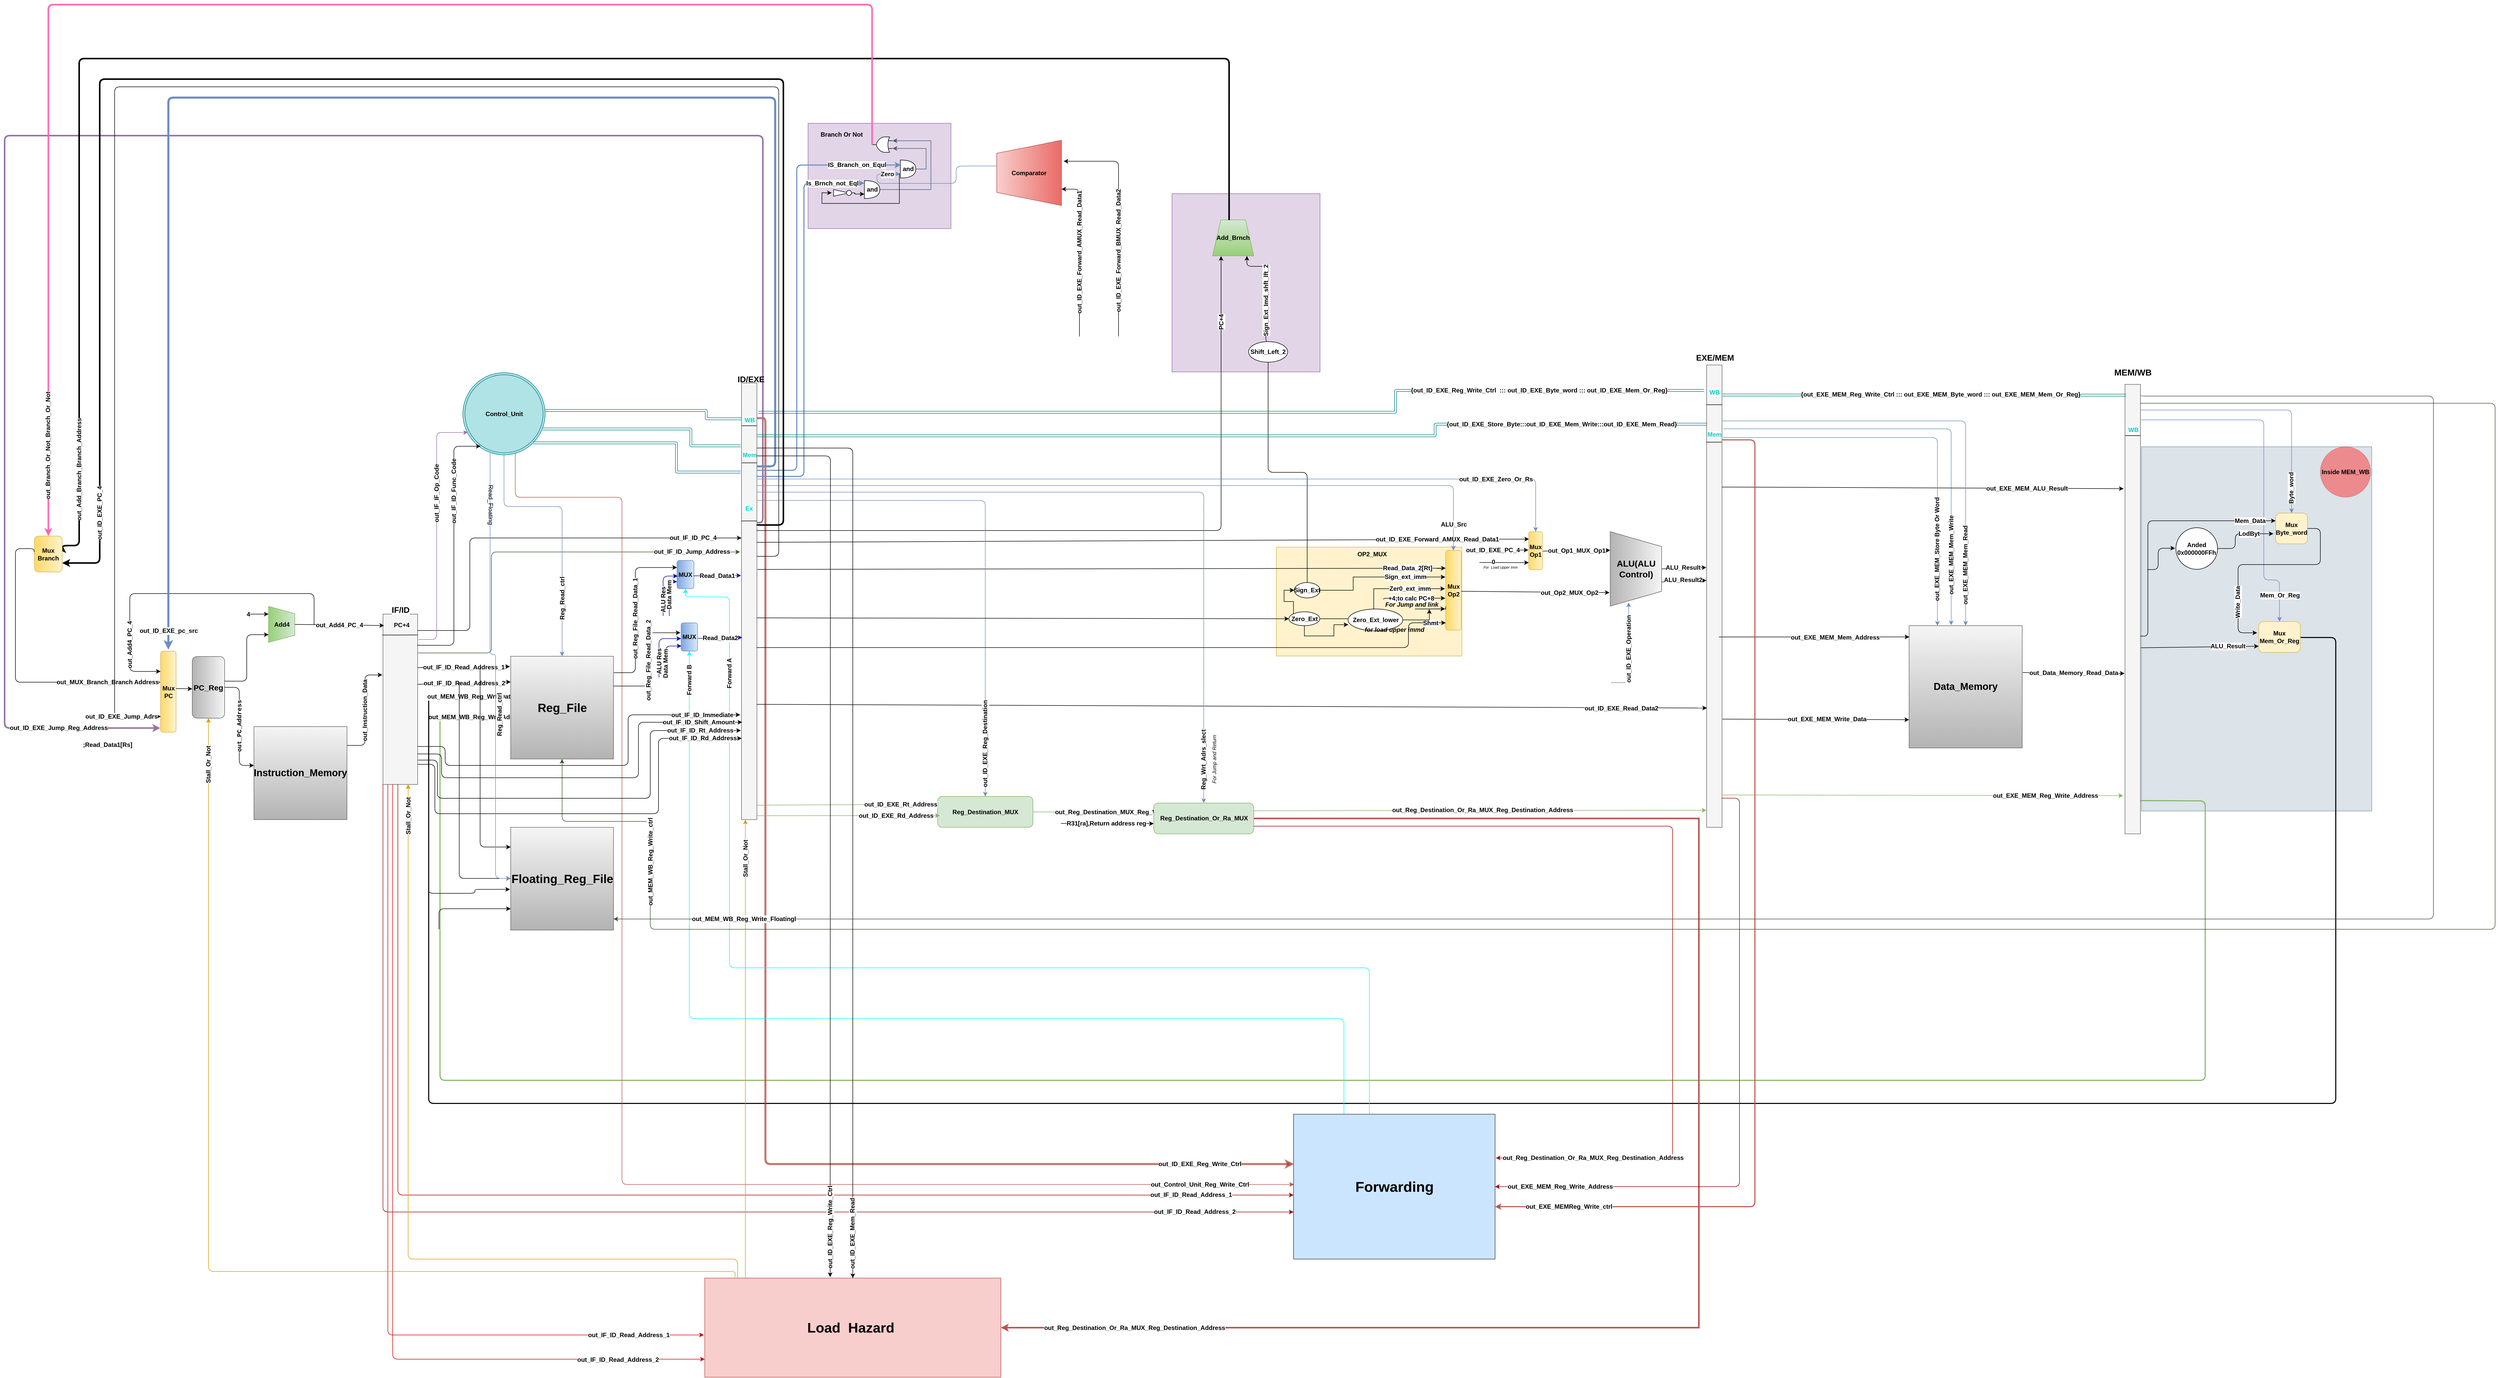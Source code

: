 <mxfile version="12.4.3" type="google" pages="1"><diagram id="O_mDrua-5L9DikxL6Ck2" name="Page-1"><mxGraphModel dx="6913" dy="4273" grid="1" gridSize="10" guides="1" tooltips="1" connect="1" arrows="1" fold="1" page="0" pageScale="1" pageWidth="850" pageHeight="1100" math="0" shadow="0"><root><mxCell id="0"/><mxCell id="1" parent="0"/><mxCell id="sRp5zCyCvSRGiN2XLXVv-1" value="" style="rounded=0;whiteSpace=wrap;html=1;fillColor=#bac8d3;strokeColor=#23445d;opacity=50;fontStyle=1;fontSize=12;" parent="1" vertex="1"><mxGeometry x="4512" y="10.75" width="448" height="709" as="geometry"/></mxCell><mxCell id="sRp5zCyCvSRGiN2XLXVv-92" value="Mem_Or_Reg" style="edgeStyle=orthogonalEdgeStyle;elbow=horizontal;endArrow=classic;html=1;entryX=0;entryY=0.5;entryDx=0;entryDy=0;exitX=0.079;exitY=-0.045;exitDx=0;exitDy=0;exitPerimeter=0;fillColor=#dae8fc;strokeColor=#6c8ebf;fontStyle=1;fontSize=12;" parent="1" source="sRp5zCyCvSRGiN2XLXVv-68" target="sRp5zCyCvSRGiN2XLXVv-73" edge="1"><mxGeometry x="0.845" width="50" height="50" relative="1" as="geometry"><mxPoint x="4724.5" y="149.25" as="sourcePoint"/><mxPoint x="4774.5" y="99.25" as="targetPoint"/><mxPoint as="offset"/><Array as="points"><mxPoint x="4750" y="-41"/><mxPoint x="4750" y="270"/><mxPoint x="4780" y="270"/></Array></mxGeometry></mxCell><mxCell id="sRp5zCyCvSRGiN2XLXVv-150" value="&lt;font color=&quot;#000000&quot; style=&quot;font-size: 12px;&quot;&gt;out_MEM_WB_Reg_Wrt_Adrs&lt;/font&gt;" style="edgeStyle=orthogonalEdgeStyle;endArrow=classic;html=1;labelBackgroundColor=#ffffff;fontColor=#00CCCC;entryX=-0.009;entryY=0.59;entryDx=0;entryDy=0;entryPerimeter=0;fillColor=#d5e8d4;strokeColor=#82b366;exitX=0.926;exitY=-0.008;exitDx=0;exitDy=0;exitPerimeter=0;fontSize=12;fontStyle=1;strokeWidth=2;" parent="1" source="sRp5zCyCvSRGiN2XLXVv-68" target="sRp5zCyCvSRGiN2XLXVv-6" edge="1"><mxGeometry x="0.97" width="50" height="50" relative="1" as="geometry"><mxPoint x="2908.5" y="716.5" as="sourcePoint"/><mxPoint x="1298.5" y="588.5" as="targetPoint"/><Array as="points"><mxPoint x="4513" y="699"/><mxPoint x="4636" y="700"/><mxPoint x="4636" y="1244"/><mxPoint x="1202" y="1244"/><mxPoint x="1202" y="537"/></Array><mxPoint as="offset"/></mxGeometry></mxCell><mxCell id="sRp5zCyCvSRGiN2XLXVv-149" value="&lt;font color=&quot;#000000&quot; style=&quot;font-size: 12px;&quot;&gt;out_MEM_WB_Reg_Wrt_Data&lt;/font&gt;" style="edgeStyle=orthogonalEdgeStyle;endArrow=classic;html=1;labelBackgroundColor=#ffffff;fontColor=#00CCCC;exitX=0.5;exitY=0;exitDx=0;exitDy=0;entryX=0;entryY=0.393;entryDx=0;entryDy=0;entryPerimeter=0;fillColor=#f8cecc;strokeColor=#000000;fontSize=12;fontStyle=1;strokeWidth=2;" parent="1" source="sRp5zCyCvSRGiN2XLXVv-73" target="sRp5zCyCvSRGiN2XLXVv-6" edge="1"><mxGeometry x="0.972" width="50" height="50" relative="1" as="geometry"><mxPoint x="3148.5" y="666.5" as="sourcePoint"/><mxPoint x="1268.5" y="496.5" as="targetPoint"/><Array as="points"><mxPoint x="4890" y="382"/><mxPoint x="4890" y="1289"/><mxPoint x="1180" y="1289"/><mxPoint x="1180" y="497"/></Array><mxPoint as="offset"/></mxGeometry></mxCell><mxCell id="BYDS5Go4TYOTAXnwV8L_-2" value="out_Reg_Destination_Or_Ra_MUX_Reg_Destination_Address" style="edgeStyle=orthogonalEdgeStyle;rounded=0;orthogonalLoop=1;jettySize=auto;html=1;exitX=0.5;exitY=0;exitDx=0;exitDy=0;entryX=1;entryY=0.5;entryDx=0;entryDy=0;gradientColor=#ea6b66;fillColor=#f8cecc;strokeColor=#b85450;strokeWidth=3;fontStyle=1;fontSize=12;" parent="1" source="sRp5zCyCvSRGiN2XLXVv-88" target="BYDS5Go4TYOTAXnwV8L_-1" edge="1"><mxGeometry x="0.838" relative="1" as="geometry"><Array as="points"><mxPoint x="3651" y="734"/><mxPoint x="3651" y="1726"/></Array><mxPoint as="offset"/></mxGeometry></mxCell><mxCell id="sRp5zCyCvSRGiN2XLXVv-180" value="out_ID_EXE_Reg_Write_Ctrl" style="edgeStyle=segmentEdgeStyle;endArrow=classic;html=1;strokeColor=#ae4132;exitX=0.082;exitY=0.001;exitDx=0;exitDy=0;exitPerimeter=0;entryX=0.003;entryY=0.344;entryDx=0;entryDy=0;entryPerimeter=0;fillColor=#fad9d5;jumpStyle=none;strokeWidth=4;opacity=70;fontStyle=1;fontSize=12;" parent="1" source="sRp5zCyCvSRGiN2XLXVv-22" target="sRp5zCyCvSRGiN2XLXVv-155" edge="1"><mxGeometry x="0.853" width="50" height="50" relative="1" as="geometry"><mxPoint x="2017" y="63" as="sourcePoint"/><mxPoint x="2747" y="1342" as="targetPoint"/><Array as="points"><mxPoint x="1818" y="-45"/><mxPoint x="1835" y="-45"/><mxPoint x="1835" y="1407"/></Array><mxPoint as="offset"/></mxGeometry></mxCell><mxCell id="sRp5zCyCvSRGiN2XLXVv-171" value="&lt;font style=&quot;font-size: 12px;&quot;&gt;Forward A&lt;/font&gt;" style="edgeStyle=segmentEdgeStyle;endArrow=classic;html=1;strokeColor=#00FFFF;entryX=1;entryY=0.5;entryDx=0;entryDy=0;horizontal=0;fontSize=12;fontStyle=1" parent="1" source="sRp5zCyCvSRGiN2XLXVv-155" target="sRp5zCyCvSRGiN2XLXVv-163" edge="1"><mxGeometry x="0.787" width="50" height="50" relative="1" as="geometry"><mxPoint x="3010.713" y="1184.361" as="sourcePoint"/><mxPoint x="1744.999" y="321.504" as="targetPoint"/><Array as="points"><mxPoint x="3010" y="1025"/><mxPoint x="1765" y="1025"/><mxPoint x="1765" y="303"/><mxPoint x="1680" y="303"/></Array><mxPoint as="offset"/></mxGeometry></mxCell><mxCell id="sRp5zCyCvSRGiN2XLXVv-170" value="&lt;font style=&quot;font-size: 12px;&quot;&gt;Forward B&lt;/font&gt;" style="edgeStyle=orthogonalEdgeStyle;endArrow=classic;html=1;strokeColor=#00FFFF;entryX=1;entryY=0.5;entryDx=0;entryDy=0;exitX=0.25;exitY=0;exitDx=0;exitDy=0;horizontal=0;fontSize=12;fontStyle=1" parent="1" source="sRp5zCyCvSRGiN2XLXVv-155" target="sRp5zCyCvSRGiN2XLXVv-165" edge="1"><mxGeometry x="0.948" width="50" height="50" relative="1" as="geometry"><mxPoint x="2365" y="1179" as="sourcePoint"/><mxPoint x="2415" y="1129" as="targetPoint"/><Array as="points"><mxPoint x="2960" y="1124"/><mxPoint x="1687" y="1124"/></Array><mxPoint as="offset"/></mxGeometry></mxCell><mxCell id="sRp5zCyCvSRGiN2XLXVv-93" value="out_ID_EXE_Jump_Reg_Address" style="edgeStyle=orthogonalEdgeStyle;elbow=horizontal;endArrow=classic;html=1;exitX=0.32;exitY=0.004;exitDx=0;exitDy=0;exitPerimeter=0;entryX=0.948;entryY=1.024;entryDx=0;entryDy=0;entryPerimeter=0;fillColor=#e1d5e7;strokeColor=#9673a6;fontStyle=1;fontSize=12;strokeWidth=3;" parent="1" source="sRp5zCyCvSRGiN2XLXVv-22" target="sRp5zCyCvSRGiN2XLXVv-10" edge="1"><mxGeometry x="0.893" width="50" height="50" relative="1" as="geometry"><mxPoint x="1828.5" y="216.5" as="sourcePoint"/><mxPoint x="651.5" y="551.5" as="targetPoint"/><Array as="points"><mxPoint x="1830" y="158"/><mxPoint x="1830" y="-595"/><mxPoint x="355" y="-595"/><mxPoint x="355" y="558"/></Array><mxPoint as="offset"/></mxGeometry></mxCell><mxCell id="sRp5zCyCvSRGiN2XLXVv-179" value="out_Control_Unit_Reg_Write_Ctrl" style="edgeStyle=segmentEdgeStyle;endArrow=classic;html=1;strokeColor=#b85450;exitX=0.637;exitY=0.978;exitDx=0;exitDy=0;exitPerimeter=0;entryX=0.002;entryY=0.485;entryDx=0;entryDy=0;entryPerimeter=0;gradientColor=#ea6b66;fillColor=#f8cecc;fontStyle=1;fontSize=12;" parent="1" source="sRp5zCyCvSRGiN2XLXVv-26" target="sRp5zCyCvSRGiN2XLXVv-155" edge="1"><mxGeometry x="0.875" width="50" height="50" relative="1" as="geometry"><mxPoint x="1556" y="64.5" as="sourcePoint"/><mxPoint x="2860.222" y="1296" as="targetPoint"/><Array as="points"><mxPoint x="1348" y="109"/><mxPoint x="1556" y="109"/><mxPoint x="1556" y="1447"/></Array><mxPoint as="offset"/></mxGeometry></mxCell><mxCell id="sRp5zCyCvSRGiN2XLXVv-2" value="" style="rounded=0;whiteSpace=wrap;html=1;fillColor=#fff2cc;strokeColor=#d6b656;fontStyle=1;fontSize=12;" parent="1" vertex="1"><mxGeometry x="2829" y="206" width="361" height="212" as="geometry"/></mxCell><mxCell id="sRp5zCyCvSRGiN2XLXVv-4" value="" style="rounded=0;whiteSpace=wrap;html=1;fillColor=#e1d5e7;strokeColor=#9673a6;fontStyle=1;fontSize=12;" parent="1" vertex="1"><mxGeometry x="2626" y="-482" width="288" height="347" as="geometry"/></mxCell><mxCell id="sRp5zCyCvSRGiN2XLXVv-5" value="" style="rounded=0;whiteSpace=wrap;html=1;fillColor=#e1d5e7;strokeColor=#9673a6;fontStyle=1;fontSize=12;" parent="1" vertex="1"><mxGeometry x="1918" y="-619" width="278" height="205" as="geometry"/></mxCell><mxCell id="sRp5zCyCvSRGiN2XLXVv-6" value="Reg_File" style="whiteSpace=wrap;html=1;aspect=fixed;fillColor=#f5f5f5;strokeColor=#666666;gradientColor=#b3b3b3;fontStyle=1;fontSize=23;" parent="1" vertex="1"><mxGeometry x="1339.5" y="418.5" width="200" height="200" as="geometry"/></mxCell><mxCell id="sRp5zCyCvSRGiN2XLXVv-7" value="PC_Reg" style="rounded=1;whiteSpace=wrap;html=1;direction=south;gradientColor=#b3b3b3;fillColor=#f5f5f5;strokeColor=#666666;fontStyle=1;fontSize=15;" parent="1" vertex="1"><mxGeometry x="720" y="419" width="63" height="120" as="geometry"/></mxCell><mxCell id="sRp5zCyCvSRGiN2XLXVv-8" value="Instruction_Memory" style="whiteSpace=wrap;html=1;aspect=fixed;fillColor=#f5f5f5;strokeColor=#666666;gradientColor=#b3b3b3;fontStyle=1;fontSize=19;" parent="1" vertex="1"><mxGeometry x="840" y="555.5" width="181" height="181" as="geometry"/></mxCell><mxCell id="sRp5zCyCvSRGiN2XLXVv-9" value="&lt;font face=&quot;Courier New&quot; style=&quot;font-size: 12px;&quot;&gt;&lt;span style=&quot;font-size: 12px;&quot;&gt;out_PC_Address&lt;/span&gt;&lt;/font&gt;" style="edgeStyle=orthogonalEdgeStyle;endArrow=classic;html=1;entryX=0;entryY=0.418;entryDx=0;entryDy=0;entryPerimeter=0;horizontal=0;fontStyle=1;fontSize=12;" parent="1" source="sRp5zCyCvSRGiN2XLXVv-7" target="sRp5zCyCvSRGiN2XLXVv-8" edge="1"><mxGeometry width="50" height="50" relative="1" as="geometry"><mxPoint x="818.5" y="496.5" as="sourcePoint"/><mxPoint x="868.5" y="446.5" as="targetPoint"/></mxGeometry></mxCell><mxCell id="sRp5zCyCvSRGiN2XLXVv-10" value="Mux PC" style="rounded=1;whiteSpace=wrap;html=1;direction=south;gradientColor=#ffd966;fillColor=#fff2cc;strokeColor=#d6b656;fontStyle=1;fontSize=12;" parent="1" vertex="1"><mxGeometry x="658.5" y="408.5" width="30" height="158" as="geometry"/></mxCell><mxCell id="sRp5zCyCvSRGiN2XLXVv-11" value="Add4" style="shape=trapezoid;perimeter=trapezoidPerimeter;whiteSpace=wrap;html=1;direction=south;gradientColor=#97d077;fillColor=#d5e8d4;strokeColor=#82b366;fontStyle=1;fontSize=12;" parent="1" vertex="1"><mxGeometry x="868.5" y="321.5" width="51" height="70" as="geometry"/></mxCell><mxCell id="sRp5zCyCvSRGiN2XLXVv-12" value="4" style="elbow=horizontal;endArrow=classic;html=1;entryX=0.214;entryY=1;entryDx=0;entryDy=0;entryPerimeter=0;fontStyle=1;fontSize=12;" parent="1" target="sRp5zCyCvSRGiN2XLXVv-11" edge="1"><mxGeometry x="-1" width="50" height="50" relative="1" as="geometry"><mxPoint x="828.5" y="336.5" as="sourcePoint"/><mxPoint x="838.5" y="316.5" as="targetPoint"/><mxPoint as="offset"/></mxGeometry></mxCell><mxCell id="sRp5zCyCvSRGiN2XLXVv-13" value="" style="endArrow=none;html=1;fontStyle=1;fontSize=12;" parent="1" edge="1"><mxGeometry width="50" height="50" relative="1" as="geometry"><mxPoint x="972" y="357" as="sourcePoint"/><mxPoint x="958.5" y="356.5" as="targetPoint"/></mxGeometry></mxCell><mxCell id="sRp5zCyCvSRGiN2XLXVv-14" value="" style="rounded=0;whiteSpace=wrap;html=1;direction=south;fillColor=#f5f5f5;strokeColor=#666666;fontColor=#333333;fontStyle=1;fontSize=12;" parent="1" vertex="1"><mxGeometry x="1091" y="336.5" width="67.5" height="331.5" as="geometry"/></mxCell><mxCell id="sRp5zCyCvSRGiN2XLXVv-15" value="out_Add4_PC_4" style="endArrow=classic;html=1;entryX=0.067;entryY=0.967;entryDx=0;entryDy=0;entryPerimeter=0;exitX=0.5;exitY=0;exitDx=0;exitDy=0;fontStyle=1;fontSize=12;" parent="1" source="sRp5zCyCvSRGiN2XLXVv-11" target="sRp5zCyCvSRGiN2XLXVv-14" edge="1"><mxGeometry width="50" height="50" relative="1" as="geometry"><mxPoint x="958.5" y="356.5" as="sourcePoint"/><mxPoint x="1058.5" y="356.5" as="targetPoint"/></mxGeometry></mxCell><mxCell id="sRp5zCyCvSRGiN2XLXVv-16" value="out_Instruction_Data" style="endArrow=classic;html=1;entryX=0.357;entryY=1.019;entryDx=0;entryDy=0;entryPerimeter=0;exitX=1.003;exitY=0.202;exitDx=0;exitDy=0;exitPerimeter=0;edgeStyle=orthogonalEdgeStyle;horizontal=0;fontStyle=1;fontSize=12;" parent="1" source="sRp5zCyCvSRGiN2XLXVv-8" target="sRp5zCyCvSRGiN2XLXVv-14" edge="1"><mxGeometry width="50" height="50" relative="1" as="geometry"><mxPoint x="1058.5" y="450.5" as="sourcePoint"/><mxPoint x="1078.5" y="446.5" as="targetPoint"/></mxGeometry></mxCell><mxCell id="sRp5zCyCvSRGiN2XLXVv-17" value="" style="endArrow=classic;html=1;entryX=0.525;entryY=0.999;entryDx=0;entryDy=0;edgeStyle=orthogonalEdgeStyle;entryPerimeter=0;exitX=0.462;exitY=0;exitDx=0;exitDy=0;exitPerimeter=0;fontStyle=1;fontSize=12;" parent="1" source="sRp5zCyCvSRGiN2XLXVv-10" target="sRp5zCyCvSRGiN2XLXVv-7" edge="1"><mxGeometry width="50" height="50" relative="1" as="geometry"><mxPoint x="700.5" y="481.5" as="sourcePoint"/><mxPoint x="738.5" y="426.5" as="targetPoint"/><Array as="points"/></mxGeometry></mxCell><mxCell id="sRp5zCyCvSRGiN2XLXVv-18" value="out_IF_ID_Read_Address_1" style="endArrow=classic;html=1;entryX=-0.007;entryY=0.1;entryDx=0;entryDy=0;entryPerimeter=0;exitX=0.314;exitY=0.001;exitDx=0;exitDy=0;exitPerimeter=0;fontSize=12;fontStyle=1" parent="1" source="sRp5zCyCvSRGiN2XLXVv-14" target="sRp5zCyCvSRGiN2XLXVv-6" edge="1"><mxGeometry width="50" height="50" relative="1" as="geometry"><mxPoint x="1188.5" y="436.5" as="sourcePoint"/><mxPoint x="1308.5" y="436.5" as="targetPoint"/></mxGeometry></mxCell><mxCell id="sRp5zCyCvSRGiN2XLXVv-19" value="out_IF_ID_Read_Address_2" style="endArrow=classic;html=1;entryX=0;entryY=0.25;entryDx=0;entryDy=0;exitX=0.412;exitY=0.001;exitDx=0;exitDy=0;exitPerimeter=0;fontSize=12;fontStyle=1" parent="1" source="sRp5zCyCvSRGiN2XLXVv-14" target="sRp5zCyCvSRGiN2XLXVv-6" edge="1"><mxGeometry width="50" height="50" relative="1" as="geometry"><mxPoint x="1162.5" y="468.5" as="sourcePoint"/><mxPoint x="1278.5" y="486.5" as="targetPoint"/></mxGeometry></mxCell><mxCell id="sRp5zCyCvSRGiN2XLXVv-20" value="IF/ID" style="endArrow=none;html=1;exitX=0.123;exitY=1.019;exitDx=0;exitDy=0;exitPerimeter=0;entryX=0.122;entryY=-0.003;entryDx=0;entryDy=0;entryPerimeter=0;fontStyle=1;fontSize=16;" parent="1" source="sRp5zCyCvSRGiN2XLXVv-14" target="sRp5zCyCvSRGiN2XLXVv-14" edge="1"><mxGeometry x="0.049" y="49" width="50" height="50" relative="1" as="geometry"><mxPoint x="1108.5" y="416.5" as="sourcePoint"/><mxPoint x="1158.5" y="366.5" as="targetPoint"/><mxPoint as="offset"/></mxGeometry></mxCell><mxCell id="sRp5zCyCvSRGiN2XLXVv-21" value="&lt;font style=&quot;font-size: 12px;&quot;&gt;PC+4&lt;/font&gt;" style="text;html=1;resizable=0;points=[];align=center;verticalAlign=middle;labelBackgroundColor=#ffffff;fontStyle=1;fontSize=12;" parent="sRp5zCyCvSRGiN2XLXVv-20" vertex="1" connectable="0"><mxGeometry x="0.145" relative="1" as="geometry"><mxPoint x="-2" y="-19" as="offset"/></mxGeometry></mxCell><mxCell id="sRp5zCyCvSRGiN2XLXVv-22" value="" style="rounded=0;whiteSpace=wrap;html=1;direction=south;fontStyle=3;fillColor=#f5f5f5;strokeColor=#666666;fontColor=#333333;fontSize=12;" parent="1" vertex="1"><mxGeometry x="1788.5" y="-113.5" width="30" height="850" as="geometry"/></mxCell><mxCell id="sRp5zCyCvSRGiN2XLXVv-23" value="out_Reg_File_Read_Data_1" style="endArrow=classic;html=1;exitX=1.004;exitY=0.16;exitDx=0;exitDy=0;exitPerimeter=0;entryX=0.25;entryY=1;entryDx=0;entryDy=0;edgeStyle=elbowEdgeStyle;horizontal=0;fontSize=12;fontStyle=1" parent="1" source="sRp5zCyCvSRGiN2XLXVv-6" target="sRp5zCyCvSRGiN2XLXVv-163" edge="1"><mxGeometry x="-0.102" width="50" height="50" relative="1" as="geometry"><mxPoint x="1548.5" y="486.5" as="sourcePoint"/><mxPoint x="1583" y="331" as="targetPoint"/><mxPoint as="offset"/><Array as="points"><mxPoint x="1582" y="350"/></Array></mxGeometry></mxCell><mxCell id="sRp5zCyCvSRGiN2XLXVv-24" value="out_Reg_File_Read_Data_2" style="endArrow=classic;html=1;exitX=1;exitY=0.29;exitDx=0;exitDy=0;exitPerimeter=0;edgeStyle=orthogonalEdgeStyle;entryX=0.349;entryY=1.041;entryDx=0;entryDy=0;entryPerimeter=0;horizontal=0;fontSize=12;fontStyle=1" parent="1" source="sRp5zCyCvSRGiN2XLXVv-6" target="sRp5zCyCvSRGiN2XLXVv-165" edge="1"><mxGeometry x="0.003" width="50" height="50" relative="1" as="geometry"><mxPoint x="1528.5" y="476.5" as="sourcePoint"/><mxPoint x="1642" y="416" as="targetPoint"/><Array as="points"><mxPoint x="1607" y="477"/><mxPoint x="1607" y="373"/></Array><mxPoint as="offset"/></mxGeometry></mxCell><mxCell id="sRp5zCyCvSRGiN2XLXVv-25" value="out_IF_ID_PC_4" style="endArrow=classic;html=1;entryX=0.355;entryY=1.002;entryDx=0;entryDy=0;entryPerimeter=0;exitX=0.096;exitY=0.006;exitDx=0;exitDy=0;exitPerimeter=0;edgeStyle=elbowEdgeStyle;fontStyle=1;fontSize=12;strokeWidth=1;" parent="1" source="sRp5zCyCvSRGiN2XLXVv-14" target="sRp5zCyCvSRGiN2XLXVv-22" edge="1"><mxGeometry x="0.766" width="50" height="50" relative="1" as="geometry"><mxPoint x="1188.5" y="151.5" as="sourcePoint"/><mxPoint x="1475.571" y="151" as="targetPoint"/><Array as="points"><mxPoint x="1260" y="279"/></Array><mxPoint as="offset"/></mxGeometry></mxCell><mxCell id="sRp5zCyCvSRGiN2XLXVv-26" value="Control_Unit" style="ellipse;shape=doubleEllipse;whiteSpace=wrap;html=1;aspect=fixed;fillColor=#b0e3e6;strokeColor=#0e8088;fontStyle=1;fontSize=12;" parent="1" vertex="1"><mxGeometry x="1246.5" y="-133.5" width="160" height="160" as="geometry"/></mxCell><mxCell id="sRp5zCyCvSRGiN2XLXVv-27" value="out_IF_IF_Op_Code" style="edgeStyle=elbowEdgeStyle;elbow=horizontal;endArrow=classic;html=1;entryX=0.061;entryY=0.727;entryDx=0;entryDy=0;entryPerimeter=0;fontStyle=1;fillColor=#e1d5e7;strokeColor=#9673a6;horizontal=0;exitX=0.149;exitY=-0.022;exitDx=0;exitDy=0;exitPerimeter=0;fontSize=12;" parent="1" source="sRp5zCyCvSRGiN2XLXVv-14" target="sRp5zCyCvSRGiN2XLXVv-26" edge="1"><mxGeometry x="0.279" width="50" height="50" relative="1" as="geometry"><mxPoint x="1188.5" y="412.5" as="sourcePoint"/><mxPoint x="1278.5" y="286.5" as="targetPoint"/><Array as="points"><mxPoint x="1195.5" y="412.5"/><mxPoint x="1218.5" y="126.5"/><mxPoint x="1228.5" y="346.5"/></Array><mxPoint as="offset"/></mxGeometry></mxCell><mxCell id="sRp5zCyCvSRGiN2XLXVv-28" value="Ex" style="endArrow=none;html=1;exitX=0.316;exitY=1.003;exitDx=0;exitDy=0;exitPerimeter=0;fontColor=#00CCCC;entryX=0.316;entryY=-0.004;entryDx=0;entryDy=0;entryPerimeter=0;fontStyle=1;fontSize=12;" parent="1" source="sRp5zCyCvSRGiN2XLXVv-22" target="sRp5zCyCvSRGiN2XLXVv-22" edge="1"><mxGeometry x="-0.011" y="24" width="50" height="50" relative="1" as="geometry"><mxPoint x="1647.5" y="370.5" as="sourcePoint"/><mxPoint x="1668.5" y="155.5" as="targetPoint"/><Array as="points"/><mxPoint as="offset"/></mxGeometry></mxCell><mxCell id="sRp5zCyCvSRGiN2XLXVv-29" value="Mem" style="endArrow=none;html=1;exitX=0.183;exitY=0.979;exitDx=0;exitDy=0;exitPerimeter=0;entryX=0.183;entryY=-0.003;entryDx=0;entryDy=0;entryPerimeter=0;labelBackgroundColor=#ffffff;fontColor=#00CCCC;fontStyle=1;fontSize=12;" parent="1" source="sRp5zCyCvSRGiN2XLXVv-22" target="sRp5zCyCvSRGiN2XLXVv-22" edge="1"><mxGeometry x="-0.024" y="15" width="50" height="50" relative="1" as="geometry"><mxPoint x="1647.88" y="306.42" as="sourcePoint"/><mxPoint x="1678.5" y="306.5" as="targetPoint"/><mxPoint as="offset"/></mxGeometry></mxCell><mxCell id="sRp5zCyCvSRGiN2XLXVv-30" value="WB" style="endArrow=none;html=1;exitX=0.098;exitY=0.983;exitDx=0;exitDy=0;exitPerimeter=0;entryX=0.098;entryY=0.017;entryDx=0;entryDy=0;entryPerimeter=0;fontColor=#00CCCC;fontStyle=1;fontSize=12;" parent="1" source="sRp5zCyCvSRGiN2XLXVv-22" target="sRp5zCyCvSRGiN2XLXVv-22" edge="1"><mxGeometry y="11" width="50" height="50" relative="1" as="geometry"><mxPoint x="1647.5" y="266.5" as="sourcePoint"/><mxPoint x="1678.5" y="266.5" as="targetPoint"/><mxPoint as="offset"/></mxGeometry></mxCell><mxCell id="sRp5zCyCvSRGiN2XLXVv-31" value="" style="edgeStyle=elbowEdgeStyle;elbow=horizontal;endArrow=classic;html=1;exitX=0.971;exitY=0.685;exitDx=0;exitDy=0;exitPerimeter=0;entryX=0.144;entryY=1.056;entryDx=0;entryDy=0;entryPerimeter=0;fillColor=#dae8fc;strokeColor=#0E8088;shape=link;fontStyle=1;fontSize=12;" parent="1" source="sRp5zCyCvSRGiN2XLXVv-26" target="sRp5zCyCvSRGiN2XLXVv-22" edge="1"><mxGeometry width="50" height="50" relative="1" as="geometry"><mxPoint x="1470.7" y="246.3" as="sourcePoint"/><mxPoint x="1678.7" y="314.7" as="targetPoint"/><Array as="points"><mxPoint x="1690" y="-10"/></Array></mxGeometry></mxCell><mxCell id="sRp5zCyCvSRGiN2XLXVv-32" value="" style="edgeStyle=elbowEdgeStyle;elbow=horizontal;endArrow=classic;html=1;entryX=0.082;entryY=1.007;entryDx=0;entryDy=0;entryPerimeter=0;fillColor=#dae8fc;strokeColor=#0E8088;shape=link;fontStyle=1;fontSize=12;" parent="1" source="sRp5zCyCvSRGiN2XLXVv-26" target="sRp5zCyCvSRGiN2XLXVv-22" edge="1"><mxGeometry width="50" height="50" relative="1" as="geometry"><mxPoint x="1478.7" y="176.3" as="sourcePoint"/><mxPoint x="1686.7" y="244.7" as="targetPoint"/><Array as="points"><mxPoint x="1720" y="-60"/></Array></mxGeometry></mxCell><mxCell id="sRp5zCyCvSRGiN2XLXVv-33" value="" style="edgeStyle=elbowEdgeStyle;elbow=horizontal;endArrow=classic;html=1;exitX=0.4;exitY=0;exitDx=0;exitDy=0;exitPerimeter=0;entryX=0.786;entryY=1;entryDx=0;entryDy=0;entryPerimeter=0;fontStyle=1;fontSize=12;" parent="1" source="sRp5zCyCvSRGiN2XLXVv-7" target="sRp5zCyCvSRGiN2XLXVv-11" edge="1"><mxGeometry width="50" height="50" relative="1" as="geometry"><mxPoint x="788.5" y="446.5" as="sourcePoint"/><mxPoint x="838.5" y="396.5" as="targetPoint"/></mxGeometry></mxCell><mxCell id="sRp5zCyCvSRGiN2XLXVv-34" value="ALU_Result" style="rounded=0;orthogonalLoop=1;jettySize=auto;html=1;exitX=0.5;exitY=0;exitDx=0;exitDy=0;entryX=0.438;entryY=1.015;entryDx=0;entryDy=0;entryPerimeter=0;fontStyle=1;fontSize=12;" parent="1" source="sRp5zCyCvSRGiN2XLXVv-35" target="sRp5zCyCvSRGiN2XLXVv-37" edge="1"><mxGeometry x="-0.045" y="1" relative="1" as="geometry"><mxPoint as="offset"/></mxGeometry></mxCell><mxCell id="sRp5zCyCvSRGiN2XLXVv-35" value="ALU(ALU Control)" style="shape=trapezoid;perimeter=trapezoidPerimeter;whiteSpace=wrap;html=1;direction=south;fillColor=#f5f5f5;strokeColor=#666666;gradientColor=#b3b3b3;fontStyle=1;fontSize=17;" parent="1" vertex="1"><mxGeometry x="3478.5" y="176" width="100" height="145" as="geometry"/></mxCell><mxCell id="sRp5zCyCvSRGiN2XLXVv-36" value="Add_Brnch" style="shape=trapezoid;perimeter=trapezoidPerimeter;whiteSpace=wrap;html=1;direction=east;gradientColor=#97d077;fillColor=#d5e8d4;strokeColor=#82b366;fontStyle=1;fontSize=12;" parent="1" vertex="1"><mxGeometry x="2705" y="-431" width="80" height="70" as="geometry"/></mxCell><mxCell id="sRp5zCyCvSRGiN2XLXVv-37" value="" style="rounded=0;whiteSpace=wrap;html=1;direction=south;fillColor=#f5f5f5;strokeColor=#666666;fontColor=#333333;fontStyle=1;fontSize=12;" parent="1" vertex="1"><mxGeometry x="3666" y="-148.5" width="30" height="900" as="geometry"/></mxCell><mxCell id="sRp5zCyCvSRGiN2XLXVv-38" value="&lt;font color=&quot;#000000&quot; style=&quot;font-size: 12px;&quot;&gt;out_ID_EXE_Forward_AMUX_Read_Data1&lt;/font&gt;" style="endArrow=classic;html=1;labelBackgroundColor=#ffffff;fontColor=#00CCCC;exitX=0.365;exitY=0.003;exitDx=0;exitDy=0;exitPerimeter=0;entryX=0.195;entryY=0.979;entryDx=0;entryDy=0;entryPerimeter=0;fontStyle=1;fontSize=12;" parent="1" source="sRp5zCyCvSRGiN2XLXVv-22" target="sRp5zCyCvSRGiN2XLXVv-113" edge="1"><mxGeometry x="0.762" width="50" height="50" relative="1" as="geometry"><mxPoint x="1688.5" y="196.5" as="sourcePoint"/><mxPoint x="3340" y="185" as="targetPoint"/><mxPoint as="offset"/></mxGeometry></mxCell><mxCell id="sRp5zCyCvSRGiN2XLXVv-39" value="Mux Op2" style="rounded=1;whiteSpace=wrap;html=1;direction=south;fillColor=#fff2cc;strokeColor=#d6b656;gradientColor=#ffd966;fontStyle=1;fontSize=12;" parent="1" vertex="1"><mxGeometry x="3158.5" y="212.5" width="30" height="155" as="geometry"/></mxCell><mxCell id="sRp5zCyCvSRGiN2XLXVv-40" value="&lt;font color=&quot;#000000&quot; style=&quot;font-size: 12px;&quot;&gt;Read_Data_2[Rt]&lt;/font&gt;" style="endArrow=classic;html=1;labelBackgroundColor=#ffffff;fontColor=#00CCCC;entryX=0.223;entryY=1.003;entryDx=0;entryDy=0;entryPerimeter=0;exitX=0.427;exitY=-0.035;exitDx=0;exitDy=0;exitPerimeter=0;jumpSize=8;fontStyle=1;fontSize=12;" parent="1" source="sRp5zCyCvSRGiN2XLXVv-22" target="sRp5zCyCvSRGiN2XLXVv-39" edge="1"><mxGeometry x="0.889" width="50" height="50" relative="1" as="geometry"><mxPoint x="1828.5" y="256.5" as="sourcePoint"/><mxPoint x="1738.5" y="466.5" as="targetPoint"/><mxPoint as="offset"/></mxGeometry></mxCell><mxCell id="sRp5zCyCvSRGiN2XLXVv-41" value="out_Op2_MUX_Op2" style="endArrow=classic;html=1;labelBackgroundColor=#ffffff;fontColor=#000000;entryX=0.818;entryY=1.013;entryDx=0;entryDy=0;entryPerimeter=0;fontStyle=1;fontSize=12;" parent="1" target="sRp5zCyCvSRGiN2XLXVv-35" edge="1"><mxGeometry x="0.461" y="-1" width="50" height="50" relative="1" as="geometry"><mxPoint x="3189" y="292" as="sourcePoint"/><mxPoint x="1798.5" y="566.5" as="targetPoint"/><mxPoint as="offset"/></mxGeometry></mxCell><mxCell id="sRp5zCyCvSRGiN2XLXVv-42" value="out_ID_EXE_Read_Data2" style="elbow=horizontal;endArrow=classic;html=1;labelBackgroundColor=#ffffff;fontColor=#000000;exitX=0.736;exitY=0.01;exitDx=0;exitDy=0;exitPerimeter=0;entryX=0.742;entryY=0.977;entryDx=0;entryDy=0;entryPerimeter=0;fontSize=12;jumpSize=8;fontStyle=1" parent="1" source="sRp5zCyCvSRGiN2XLXVv-22" target="sRp5zCyCvSRGiN2XLXVv-37" edge="1"><mxGeometry x="0.82" y="-1" width="50" height="50" relative="1" as="geometry"><mxPoint x="2957" y="247" as="sourcePoint"/><mxPoint x="3631" y="587" as="targetPoint"/><mxPoint as="offset"/></mxGeometry></mxCell><mxCell id="sRp5zCyCvSRGiN2XLXVv-43" value="PC+4" style="edgeStyle=elbowEdgeStyle;elbow=horizontal;endArrow=classic;html=1;labelBackgroundColor=#ffffff;fontColor=#000000;exitX=0.338;exitY=0.012;exitDx=0;exitDy=0;exitPerimeter=0;entryX=0.209;entryY=1.008;entryDx=0;entryDy=0;entryPerimeter=0;horizontal=0;fontStyle=1;fontSize=12;" parent="1" source="sRp5zCyCvSRGiN2XLXVv-22" target="sRp5zCyCvSRGiN2XLXVv-36" edge="1"><mxGeometry x="0.82" width="50" height="50" relative="1" as="geometry"><mxPoint x="1738.5" y="266.5" as="sourcePoint"/><mxPoint x="2690.5" y="-344.5" as="targetPoint"/><mxPoint as="offset"/><Array as="points"><mxPoint x="2721.5" y="-108.5"/></Array></mxGeometry></mxCell><mxCell id="sRp5zCyCvSRGiN2XLXVv-44" value="Shift_Left_2" style="ellipse;whiteSpace=wrap;html=1;fontColor=#000000;fontStyle=1;fontSize=12;" parent="1" vertex="1"><mxGeometry x="2775" y="-194" width="76" height="40" as="geometry"/></mxCell><mxCell id="sRp5zCyCvSRGiN2XLXVv-45" value="" style="endArrow=none;html=1;labelBackgroundColor=#ffffff;fontColor=#000000;entryX=0.5;entryY=1;entryDx=0;entryDy=0;exitX=0.5;exitY=0;exitDx=0;exitDy=0;edgeStyle=elbowEdgeStyle;elbow=vertical;jumpSize=5;fontStyle=1;fontSize=12;" parent="1" source="sRp5zCyCvSRGiN2XLXVv-106" target="sRp5zCyCvSRGiN2XLXVv-44" edge="1"><mxGeometry width="50" height="50" relative="1" as="geometry"><mxPoint x="3008.5" y="264.5" as="sourcePoint"/><mxPoint x="2479.5" y="-313.5" as="targetPoint"/></mxGeometry></mxCell><mxCell id="sRp5zCyCvSRGiN2XLXVv-46" value="Sign_Ext_Imd_shft_lft_2" style="endArrow=classic;html=1;labelBackgroundColor=#ffffff;fontColor=#000000;edgeStyle=orthogonalEdgeStyle;exitX=0.5;exitY=0;exitDx=0;exitDy=0;entryX=0.834;entryY=1.003;entryDx=0;entryDy=0;entryPerimeter=0;horizontal=0;fontStyle=1;fontSize=12;" parent="1" source="sRp5zCyCvSRGiN2XLXVv-44" target="sRp5zCyCvSRGiN2XLXVv-36" edge="1"><mxGeometry x="-0.184" width="50" height="50" relative="1" as="geometry"><mxPoint x="2875.5" y="-299.5" as="sourcePoint"/><mxPoint x="2770.5" y="-375.5" as="targetPoint"/><Array as="points"><mxPoint x="2808.5" y="-340.5"/><mxPoint x="2771.5" y="-340.5"/></Array><mxPoint y="1" as="offset"/></mxGeometry></mxCell><mxCell id="sRp5zCyCvSRGiN2XLXVv-47" value="out_Add_Branch_Branch_Address" style="endArrow=classic;html=1;labelBackgroundColor=#ffffff;fontColor=#000000;entryX=0.25;entryY=0;entryDx=0;entryDy=0;edgeStyle=orthogonalEdgeStyle;horizontal=0;fontStyle=1;exitX=0.401;exitY=0.006;exitDx=0;exitDy=0;exitPerimeter=0;strokeWidth=3;fontSize=12;" parent="1" source="sRp5zCyCvSRGiN2XLXVv-36" target="sRp5zCyCvSRGiN2XLXVv-81" edge="1"><mxGeometry x="0.897" width="50" height="50" relative="1" as="geometry"><mxPoint x="2735.5" y="-458.5" as="sourcePoint"/><mxPoint x="2148.5" y="236.5" as="targetPoint"/><Array as="points"><mxPoint x="2737" y="-745"/><mxPoint x="500" y="-745"/><mxPoint x="500" y="203"/></Array><mxPoint as="offset"/></mxGeometry></mxCell><mxCell id="sRp5zCyCvSRGiN2XLXVv-49" value="out_ID_EXE_Operation" style="endArrow=classic;html=1;labelBackgroundColor=#ffffff;fontColor=#000000;edgeStyle=orthogonalEdgeStyle;fillColor=#dae8fc;strokeColor=#6c8ebf;entryX=0.951;entryY=0.641;entryDx=0;entryDy=0;entryPerimeter=0;horizontal=0;fontStyle=1;fontSize=12;" parent="1" target="sRp5zCyCvSRGiN2XLXVv-35" edge="1"><mxGeometry x="0.255" y="-20" width="50" height="50" relative="1" as="geometry"><mxPoint x="3480" y="470" as="sourcePoint"/><mxPoint x="3419.526" y="462.857" as="targetPoint"/><mxPoint x="-20" y="20" as="offset"/><Array as="points"><mxPoint x="3514" y="370"/><mxPoint x="3514" y="370"/></Array></mxGeometry></mxCell><mxCell id="sRp5zCyCvSRGiN2XLXVv-50" value="Reg_Destination_MUX" style="rounded=1;whiteSpace=wrap;html=1;direction=south;fillColor=#d5e8d4;strokeColor=#82b366;fontStyle=1;fontSize=12;" parent="1" vertex="1"><mxGeometry x="2170" y="691.5" width="185.5" height="60" as="geometry"/></mxCell><mxCell id="sRp5zCyCvSRGiN2XLXVv-51" value="out_ID_EXE_Rt_Address" style="endArrow=classic;html=1;labelBackgroundColor=#ffffff;fontColor=#000000;exitX=0.967;exitY=0;exitDx=0;exitDy=0;exitPerimeter=0;entryX=0.25;entryY=1;entryDx=0;entryDy=0;fillColor=#d5e8d4;strokeColor=#82b366;fontStyle=1;fontSize=12;" parent="1" source="sRp5zCyCvSRGiN2XLXVv-22" target="sRp5zCyCvSRGiN2XLXVv-50" edge="1"><mxGeometry x="0.587" width="50" height="50" relative="1" as="geometry"><mxPoint x="1698.5" y="711.5" as="sourcePoint"/><mxPoint x="1748.5" y="661.5" as="targetPoint"/><mxPoint x="1" as="offset"/></mxGeometry></mxCell><mxCell id="sRp5zCyCvSRGiN2XLXVv-52" value="out_ID_EXE_Rd_Address" style="endArrow=classic;html=1;labelBackgroundColor=#ffffff;fontColor=#000000;exitX=0.991;exitY=-0.022;exitDx=0;exitDy=0;exitPerimeter=0;entryX=0.619;entryY=0.977;entryDx=0;entryDy=0;entryPerimeter=0;fillColor=#d5e8d4;strokeColor=#82b366;fontStyle=1;fontSize=12;" parent="1" source="sRp5zCyCvSRGiN2XLXVv-22" target="sRp5zCyCvSRGiN2XLXVv-50" edge="1"><mxGeometry x="0.519" width="50" height="50" relative="1" as="geometry"><mxPoint x="1708.5" y="756.5" as="sourcePoint"/><mxPoint x="1758.5" y="706.5" as="targetPoint"/><mxPoint as="offset"/></mxGeometry></mxCell><mxCell id="sRp5zCyCvSRGiN2XLXVv-53" value="out_Reg_Destination_MUX_Reg_Write_Address" style="endArrow=classic;html=1;labelBackgroundColor=#ffffff;fontColor=#000000;exitX=0.5;exitY=0;exitDx=0;exitDy=0;fillColor=#d5e8d4;strokeColor=#82b366;entryX=0.306;entryY=0.951;entryDx=0;entryDy=0;entryPerimeter=0;fontStyle=1;fontSize=12;" parent="1" source="sRp5zCyCvSRGiN2XLXVv-50" target="sRp5zCyCvSRGiN2XLXVv-88" edge="1"><mxGeometry x="0.467" width="50" height="50" relative="1" as="geometry"><mxPoint x="1908.5" y="746.5" as="sourcePoint"/><mxPoint x="2208.5" y="711.5" as="targetPoint"/><mxPoint as="offset"/></mxGeometry></mxCell><mxCell id="sRp5zCyCvSRGiN2XLXVv-54" value="out_ID_EXE_Reg_Destination" style="edgeStyle=segmentEdgeStyle;endArrow=classic;html=1;labelBackgroundColor=#ffffff;fontColor=#000000;exitX=0.269;exitY=0.004;exitDx=0;exitDy=0;entryX=0;entryY=0.5;entryDx=0;entryDy=0;fillColor=#dae8fc;strokeColor=#6c8ebf;horizontal=0;exitPerimeter=0;fontStyle=1;fontSize=12;" parent="1" source="sRp5zCyCvSRGiN2XLXVv-22" target="sRp5zCyCvSRGiN2XLXVv-50" edge="1"><mxGeometry x="0.8" width="50" height="50" relative="1" as="geometry"><mxPoint x="1818.5" y="316.5" as="sourcePoint"/><mxPoint x="1768.5" y="366.5" as="targetPoint"/><mxPoint as="offset"/></mxGeometry></mxCell><mxCell id="sRp5zCyCvSRGiN2XLXVv-55" style="edgeStyle=orthogonalEdgeStyle;rounded=0;orthogonalLoop=1;jettySize=auto;html=1;exitX=1;exitY=0.5;exitDx=0;exitDy=0;exitPerimeter=0;entryX=0;entryY=0.25;entryDx=0;entryDy=0;entryPerimeter=0;strokeColor=#445978;fontStyle=1;fontSize=12;" parent="1" source="sRp5zCyCvSRGiN2XLXVv-56" target="sRp5zCyCvSRGiN2XLXVv-79" edge="1"><mxGeometry relative="1" as="geometry"/></mxCell><mxCell id="sRp5zCyCvSRGiN2XLXVv-56" value="and" style="shape=or;whiteSpace=wrap;html=1;fontColor=#000000;fontStyle=1;fontSize=12;direction=east;" parent="1" vertex="1"><mxGeometry x="2097.57" y="-547.5" width="30" height="35" as="geometry"/></mxCell><mxCell id="sRp5zCyCvSRGiN2XLXVv-57" value="Zero" style="edgeStyle=orthogonalEdgeStyle;elbow=horizontal;endArrow=classic;html=1;labelBackgroundColor=#ffffff;fontColor=#000000;entryX=-0.009;entryY=0.774;entryDx=0;entryDy=0;entryPerimeter=0;fillColor=#dae8fc;strokeColor=#6c8ebf;horizontal=1;exitX=0.605;exitY=-0.001;exitDx=0;exitDy=0;exitPerimeter=0;fontStyle=1;fontSize=12;" parent="1" source="sRp5zCyCvSRGiN2XLXVv-140" target="sRp5zCyCvSRGiN2XLXVv-56" edge="1"><mxGeometry x="0.846" width="50" height="50" relative="1" as="geometry"><mxPoint x="2277.5" y="-132.5" as="sourcePoint"/><mxPoint x="1969.5" y="356.5" as="targetPoint"/><Array as="points"><mxPoint x="2206" y="-536"/><mxPoint x="2206" y="-502"/><mxPoint x="2052" y="-502"/><mxPoint x="2052" y="-520"/></Array><mxPoint as="offset"/></mxGeometry></mxCell><mxCell id="sRp5zCyCvSRGiN2XLXVv-58" style="edgeStyle=none;rounded=0;orthogonalLoop=1;jettySize=auto;html=1;exitX=0;exitY=0.5;exitDx=0;exitDy=0;exitPerimeter=0;labelBackgroundColor=#ffffff;fontColor=#000000;fontStyle=1;fontSize=12;" parent="1" source="sRp5zCyCvSRGiN2XLXVv-56" target="sRp5zCyCvSRGiN2XLXVv-56" edge="1"><mxGeometry relative="1" as="geometry"/></mxCell><mxCell id="sRp5zCyCvSRGiN2XLXVv-59" value="IS_Branch_on_Equl" style="endArrow=classic;html=1;labelBackgroundColor=#ffffff;fontColor=#000000;entryX=0.037;entryY=0.279;entryDx=0;entryDy=0;entryPerimeter=0;fillColor=#dae8fc;strokeColor=#6c8ebf;edgeStyle=orthogonalEdgeStyle;exitX=0.2;exitY=-0.006;exitDx=0;exitDy=0;exitPerimeter=0;fontStyle=1;fontSize=12;strokeWidth=2;" parent="1" source="sRp5zCyCvSRGiN2XLXVv-22" target="sRp5zCyCvSRGiN2XLXVv-56" edge="1"><mxGeometry x="0.804" width="50" height="50" relative="1" as="geometry"><mxPoint x="1688.5" y="56.5" as="sourcePoint"/><mxPoint x="1918.5" y="326.5" as="targetPoint"/><mxPoint as="offset"/><Array as="points"><mxPoint x="1896" y="56"/><mxPoint x="1896" y="-538"/></Array></mxGeometry></mxCell><mxCell id="sRp5zCyCvSRGiN2XLXVv-60" value="ID/EXE" style="text;html=1;resizable=0;points=[];autosize=1;align=left;verticalAlign=top;spacingTop=-4;fontColor=#000000;fontStyle=1;fontSize=16;" parent="1" vertex="1"><mxGeometry x="1778.5" y="-133.5" width="70" height="20" as="geometry"/></mxCell><mxCell id="sRp5zCyCvSRGiN2XLXVv-61" value="ALU_Src" style="edgeStyle=orthogonalEdgeStyle;endArrow=classic;html=1;labelBackgroundColor=#ffffff;fontColor=#000000;entryX=0;entryY=0.5;entryDx=0;entryDy=0;fillColor=#dae8fc;strokeColor=#6c8ebf;exitX=0.235;exitY=-0.025;exitDx=0;exitDy=0;exitPerimeter=0;horizontal=1;fontStyle=1;fontSize=12;" parent="1" source="sRp5zCyCvSRGiN2XLXVv-22" target="sRp5zCyCvSRGiN2XLXVv-39" edge="1"><mxGeometry x="0.932" width="50" height="50" relative="1" as="geometry"><mxPoint x="1688.5" y="86.5" as="sourcePoint"/><mxPoint x="1773.5" y="286.5" as="targetPoint"/><mxPoint as="offset"/><Array as="points"><mxPoint x="3173.5" y="86.5"/></Array></mxGeometry></mxCell><mxCell id="sRp5zCyCvSRGiN2XLXVv-62" value="Mem" style="endArrow=none;html=1;labelBackgroundColor=#ffffff;fontColor=#00CCCC;exitX=0.167;exitY=1.025;exitDx=0;exitDy=0;exitPerimeter=0;entryX=0.167;entryY=0.009;entryDx=0;entryDy=0;entryPerimeter=0;fontStyle=1;fontSize=12;" parent="1" source="sRp5zCyCvSRGiN2XLXVv-37" target="sRp5zCyCvSRGiN2XLXVv-37" edge="1"><mxGeometry x="0.034" y="15" width="50" height="50" relative="1" as="geometry"><mxPoint x="2248.5" y="226.5" as="sourcePoint"/><mxPoint x="2298.5" y="176.5" as="targetPoint"/><mxPoint as="offset"/></mxGeometry></mxCell><mxCell id="sRp5zCyCvSRGiN2XLXVv-63" value="WB" style="endArrow=none;html=1;labelBackgroundColor=#ffffff;fontColor=#00CCCC;exitX=0.086;exitY=1.025;exitDx=0;exitDy=0;exitPerimeter=0;entryX=0.086;entryY=-0.001;entryDx=0;entryDy=0;entryPerimeter=0;fontStyle=1;fontSize=12;" parent="1" source="sRp5zCyCvSRGiN2XLXVv-37" target="sRp5zCyCvSRGiN2XLXVv-37" edge="1"><mxGeometry x="0.023" y="24" width="50" height="50" relative="1" as="geometry"><mxPoint x="2258.5" y="216.5" as="sourcePoint"/><mxPoint x="2308.5" y="166.5" as="targetPoint"/><mxPoint as="offset"/></mxGeometry></mxCell><mxCell id="sRp5zCyCvSRGiN2XLXVv-64" value="&lt;font color=&quot;#000000&quot; style=&quot;font-size: 19px;&quot;&gt;Data_Memory&lt;/font&gt;" style="rounded=0;whiteSpace=wrap;html=1;fillColor=#f5f5f5;strokeColor=#666666;gradientColor=#b3b3b3;fontStyle=1;fontSize=19;" parent="1" vertex="1"><mxGeometry x="4060" y="359" width="220" height="238" as="geometry"/></mxCell><mxCell id="sRp5zCyCvSRGiN2XLXVv-65" value="out_EXE_MEM_Mem_Address" style="endArrow=classic;html=1;labelBackgroundColor=#ffffff;fontColor=#000000;entryX=0.002;entryY=0.092;entryDx=0;entryDy=0;entryPerimeter=0;fontStyle=1;fontSize=12;" parent="1" target="sRp5zCyCvSRGiN2XLXVv-64" edge="1"><mxGeometry x="0.222" y="-1" width="50" height="50" relative="1" as="geometry"><mxPoint x="3690" y="381" as="sourcePoint"/><mxPoint x="2448.5" y="465.5" as="targetPoint"/><mxPoint x="-1" as="offset"/></mxGeometry></mxCell><mxCell id="sRp5zCyCvSRGiN2XLXVv-66" value="out_EXE_MEM_Write_Data" style="endArrow=classic;html=1;labelBackgroundColor=#ffffff;fontColor=#000000;entryX=0;entryY=0.769;entryDx=0;entryDy=0;fontStyle=1;exitX=0.766;exitY=-0.03;exitDx=0;exitDy=0;exitPerimeter=0;fontSize=12;entryPerimeter=0;" parent="1" source="sRp5zCyCvSRGiN2XLXVv-37" target="sRp5zCyCvSRGiN2XLXVv-64" edge="1"><mxGeometry x="0.119" y="1" width="50" height="50" relative="1" as="geometry"><mxPoint x="2308.5" y="548.5" as="sourcePoint"/><mxPoint x="2478.5" y="548.5" as="targetPoint"/><mxPoint as="offset"/></mxGeometry></mxCell><mxCell id="sRp5zCyCvSRGiN2XLXVv-67" value="out_EXE_MEM_Mem_Write" style="edgeStyle=segmentEdgeStyle;endArrow=classic;html=1;labelBackgroundColor=#ffffff;fontColor=#000000;exitX=0.138;exitY=-0.082;exitDx=0;exitDy=0;exitPerimeter=0;fillColor=#dae8fc;strokeColor=#6c8ebf;entryX=0.372;entryY=-0.004;entryDx=0;entryDy=0;entryPerimeter=0;horizontal=0;fontStyle=1;fontSize=12;" parent="1" source="sRp5zCyCvSRGiN2XLXVv-37" target="sRp5zCyCvSRGiN2XLXVv-64" edge="1"><mxGeometry x="0.67" width="50" height="50" relative="1" as="geometry"><mxPoint x="2438.5" y="266.5" as="sourcePoint"/><mxPoint x="2488.5" y="216.5" as="targetPoint"/><mxPoint as="offset"/></mxGeometry></mxCell><mxCell id="sRp5zCyCvSRGiN2XLXVv-68" value="" style="rounded=0;whiteSpace=wrap;html=1;direction=south;fillColor=#f5f5f5;strokeColor=#666666;fontColor=#333333;fontStyle=1;fontSize=12;" parent="1" vertex="1"><mxGeometry x="4480" y="-110.75" width="30" height="875" as="geometry"/></mxCell><mxCell id="sRp5zCyCvSRGiN2XLXVv-69" value="out_Data_Memory_Read_Data" style="endArrow=classic;html=1;labelBackgroundColor=#ffffff;fontColor=#000000;exitX=1.005;exitY=0.383;exitDx=0;exitDy=0;exitPerimeter=0;horizontal=1;fontStyle=1;fontSize=12;" parent="1" source="sRp5zCyCvSRGiN2XLXVv-64" edge="1"><mxGeometry width="50" height="50" relative="1" as="geometry"><mxPoint x="2758.5" y="566.5" as="sourcePoint"/><mxPoint x="4479" y="452" as="targetPoint"/></mxGeometry></mxCell><mxCell id="sRp5zCyCvSRGiN2XLXVv-70" value="out_EXE_MEM_ALU_Result" style="endArrow=classic;html=1;labelBackgroundColor=#ffffff;fontColor=#000000;entryX=0.232;entryY=1.09;entryDx=0;entryDy=0;entryPerimeter=0;exitX=0.264;exitY=0.011;exitDx=0;exitDy=0;exitPerimeter=0;fontStyle=1;fontSize=12;" parent="1" source="sRp5zCyCvSRGiN2XLXVv-37" target="sRp5zCyCvSRGiN2XLXVv-68" edge="1"><mxGeometry x="0.518" y="-1" width="50" height="50" relative="1" as="geometry"><mxPoint x="3732" y="133" as="sourcePoint"/><mxPoint x="4061" y="248" as="targetPoint"/><mxPoint as="offset"/></mxGeometry></mxCell><mxCell id="sRp5zCyCvSRGiN2XLXVv-71" value="WB" style="endArrow=none;html=1;labelBackgroundColor=#ffffff;fontColor=#00CCCC;entryX=0.114;entryY=-0.011;entryDx=0;entryDy=0;entryPerimeter=0;exitX=0.114;exitY=0.992;exitDx=0;exitDy=0;exitPerimeter=0;fontStyle=1;fontSize=12;" parent="1" source="sRp5zCyCvSRGiN2XLXVv-68" target="sRp5zCyCvSRGiN2XLXVv-68" edge="1"><mxGeometry x="0.023" y="11" width="50" height="50" relative="1" as="geometry"><mxPoint x="3139.5" y="300.25" as="sourcePoint"/><mxPoint x="3064.5" y="259.25" as="targetPoint"/><mxPoint as="offset"/></mxGeometry></mxCell><mxCell id="sRp5zCyCvSRGiN2XLXVv-72" value="&lt;font color=&quot;#000000&quot; style=&quot;font-size: 12px;&quot;&gt;&lt;span style=&quot;font-size: 12px;&quot;&gt;out_MEM_WB_Reg_Write_ctrl&lt;br style=&quot;font-size: 12px;&quot;&gt;&lt;/span&gt;&lt;/font&gt;" style="endArrow=classic;html=1;labelBackgroundColor=#ffffff;fontColor=#00CCCC;fillColor=#6d8764;strokeColor=#3A5431;exitX=0.042;exitY=0.007;exitDx=0;exitDy=0;horizontal=0;exitPerimeter=0;edgeStyle=orthogonalEdgeStyle;fontStyle=1;fontSize=12;entryX=0.5;entryY=1;entryDx=0;entryDy=0;" parent="1" source="sRp5zCyCvSRGiN2XLXVv-68" target="sRp5zCyCvSRGiN2XLXVv-6" edge="1"><mxGeometry x="0.872" width="50" height="50" relative="1" as="geometry"><mxPoint x="2858.5" y="216.5" as="sourcePoint"/><mxPoint x="1611" y="740" as="targetPoint"/><Array as="points"><mxPoint x="5200" y="-74"/><mxPoint x="5200" y="950"/><mxPoint x="1611" y="950"/><mxPoint x="1611" y="740"/><mxPoint x="1439" y="740"/></Array><mxPoint as="offset"/></mxGeometry></mxCell><mxCell id="sRp5zCyCvSRGiN2XLXVv-73" value="Mux Mem_Or_Reg" style="rounded=1;whiteSpace=wrap;html=1;direction=south;fillColor=#fff2cc;strokeColor=#d6b656;fontStyle=1;fontSize=12;" parent="1" vertex="1"><mxGeometry x="4740" y="351" width="81" height="60" as="geometry"/></mxCell><mxCell id="sRp5zCyCvSRGiN2XLXVv-74" value="&lt;font color=&quot;#000000&quot; style=&quot;font-size: 12px;&quot;&gt;Mem_Data&lt;/font&gt;" style="endArrow=classic;html=1;labelBackgroundColor=#ffffff;fontColor=#00CCCC;exitX=0.56;exitY=0.005;exitDx=0;exitDy=0;exitPerimeter=0;entryX=0.25;entryY=1;entryDx=0;entryDy=0;edgeStyle=orthogonalEdgeStyle;fontStyle=1;fontSize=12;" parent="1" source="sRp5zCyCvSRGiN2XLXVv-68" target="sRp5zCyCvSRGiN2XLXVv-94" edge="1"><mxGeometry x="0.795" width="50" height="50" relative="1" as="geometry"><mxPoint x="3174.5" y="579.25" as="sourcePoint"/><mxPoint x="3224.5" y="529.25" as="targetPoint"/><Array as="points"><mxPoint x="4524.5" y="379.25"/><mxPoint x="4524.5" y="154.25"/></Array><mxPoint as="offset"/></mxGeometry></mxCell><mxCell id="sRp5zCyCvSRGiN2XLXVv-75" value="&lt;font color=&quot;#000000&quot; style=&quot;font-size: 12px;&quot;&gt;ALU_Result&lt;/font&gt;" style="endArrow=classic;html=1;labelBackgroundColor=#ffffff;fontColor=#00CCCC;entryX=0.801;entryY=1;entryDx=0;entryDy=0;entryPerimeter=0;exitX=0.586;exitY=-0.037;exitDx=0;exitDy=0;exitPerimeter=0;fontStyle=1;fontSize=12;" parent="1" source="sRp5zCyCvSRGiN2XLXVv-68" target="sRp5zCyCvSRGiN2XLXVv-73" edge="1"><mxGeometry x="0.476" y="1" width="50" height="50" relative="1" as="geometry"><mxPoint x="4474.5" y="419.25" as="sourcePoint"/><mxPoint x="3214.5" y="559.25" as="targetPoint"/><mxPoint as="offset"/></mxGeometry></mxCell><mxCell id="sRp5zCyCvSRGiN2XLXVv-76" value="&lt;font color=&quot;#000000&quot; style=&quot;font-size: 12px;&quot;&gt;out_EXE_MEM_Reg_Write_Address&lt;/font&gt;" style="endArrow=classic;html=1;labelBackgroundColor=#ffffff;fontColor=#00CCCC;exitX=0.93;exitY=-0.03;exitDx=0;exitDy=0;exitPerimeter=0;fillColor=#d5e8d4;strokeColor=#82b366;entryX=0.915;entryY=1.126;entryDx=0;entryDy=0;entryPerimeter=0;fontStyle=1;fontSize=12;" parent="1" source="sRp5zCyCvSRGiN2XLXVv-37" target="sRp5zCyCvSRGiN2XLXVv-68" edge="1"><mxGeometry x="0.612" width="50" height="50" relative="1" as="geometry"><mxPoint x="2318.5" y="726.5" as="sourcePoint"/><mxPoint x="4404" y="719" as="targetPoint"/><mxPoint as="offset"/></mxGeometry></mxCell><mxCell id="sRp5zCyCvSRGiN2XLXVv-77" style="edgeStyle=orthogonalEdgeStyle;rounded=0;orthogonalLoop=1;jettySize=auto;html=1;exitX=1;exitY=0.5;exitDx=0;exitDy=0;exitPerimeter=0;entryX=0;entryY=0.75;entryDx=0;entryDy=0;entryPerimeter=0;strokeColor=#445978;fontStyle=1;fontSize=12;" parent="1" source="sRp5zCyCvSRGiN2XLXVv-78" target="sRp5zCyCvSRGiN2XLXVv-79" edge="1"><mxGeometry relative="1" as="geometry"><Array as="points"><mxPoint x="2157" y="-490"/><mxPoint x="2157" y="-585"/></Array></mxGeometry></mxCell><mxCell id="sRp5zCyCvSRGiN2XLXVv-78" value="and" style="shape=or;whiteSpace=wrap;html=1;fontColor=#000000;fontStyle=1;fontSize=12;" parent="1" vertex="1"><mxGeometry x="2027.57" y="-507.5" width="30" height="35" as="geometry"/></mxCell><mxCell id="sRp5zCyCvSRGiN2XLXVv-79" value="" style="verticalLabelPosition=bottom;shadow=0;dashed=0;align=center;html=1;verticalAlign=top;shape=mxgraph.electrical.logic_gates.logic_gate;operation=or;direction=west;fontStyle=1;fontSize=12;" parent="1" vertex="1"><mxGeometry x="2042.57" y="-592.5" width="40" height="30" as="geometry"/></mxCell><mxCell id="sRp5zCyCvSRGiN2XLXVv-80" value="Is_Brnch_not_Eql" style="endArrow=classic;html=1;strokeColor=#6c8ebf;entryX=0;entryY=0.146;entryDx=0;entryDy=0;entryPerimeter=0;exitX=0.214;exitY=-0.02;exitDx=0;exitDy=0;exitPerimeter=0;fillColor=#dae8fc;edgeStyle=elbowEdgeStyle;horizontal=1;fontStyle=1;fontSize=12;strokeWidth=2;" parent="1" source="sRp5zCyCvSRGiN2XLXVv-22" target="sRp5zCyCvSRGiN2XLXVv-78" edge="1"><mxGeometry x="0.84" width="50" height="50" relative="1" as="geometry"><mxPoint x="1758.5" y="366.5" as="sourcePoint"/><mxPoint x="1908.5" y="356.5" as="targetPoint"/><mxPoint as="offset"/><Array as="points"><mxPoint x="1910" y="-216"/><mxPoint x="1918.5" y="-13.5"/></Array></mxGeometry></mxCell><mxCell id="sRp5zCyCvSRGiN2XLXVv-81" value="Mux Branch" style="rounded=1;whiteSpace=wrap;html=1;direction=south;gradientColor=#ffd966;fillColor=#fff2cc;strokeColor=#d6b656;fontStyle=1;fontSize=12;" parent="1" vertex="1"><mxGeometry x="413" y="184.5" width="54" height="70" as="geometry"/></mxCell><mxCell id="sRp5zCyCvSRGiN2XLXVv-82" value="out_MUX_Branch_Branch Address" style="edgeStyle=orthogonalEdgeStyle;elbow=horizontal;endArrow=classic;html=1;exitX=0.444;exitY=1.014;exitDx=0;exitDy=0;exitPerimeter=0;entryX=0.383;entryY=1.017;entryDx=0;entryDy=0;entryPerimeter=0;fontStyle=1;fontSize=12;" parent="1" source="sRp5zCyCvSRGiN2XLXVv-81" target="sRp5zCyCvSRGiN2XLXVv-10" edge="1"><mxGeometry x="0.648" width="50" height="50" relative="1" as="geometry"><mxPoint x="648.5" y="236.5" as="sourcePoint"/><mxPoint x="641" y="508" as="targetPoint"/><Array as="points"><mxPoint x="412" y="209"/><mxPoint x="376" y="209"/><mxPoint x="376" y="469"/></Array><mxPoint as="offset"/></mxGeometry></mxCell><mxCell id="sRp5zCyCvSRGiN2XLXVv-83" value="out_Add4_PC_4" style="edgeStyle=segmentEdgeStyle;endArrow=classic;html=1;entryX=0.25;entryY=1;entryDx=0;entryDy=0;fillColor=#e51400;strokeColor=#000000;horizontal=0;fontStyle=1;fontSize=12;" parent="1" target="sRp5zCyCvSRGiN2XLXVv-10" edge="1"><mxGeometry x="0.648" width="50" height="50" relative="1" as="geometry"><mxPoint x="957" y="357" as="sourcePoint"/><mxPoint x="598.5" y="636.5" as="targetPoint"/><Array as="points"><mxPoint x="956.5" y="296.5"/><mxPoint x="598.5" y="296.5"/><mxPoint x="598.5" y="448.5"/></Array><mxPoint as="offset"/></mxGeometry></mxCell><mxCell id="sRp5zCyCvSRGiN2XLXVv-84" value="" style="edgeStyle=elbowEdgeStyle;elbow=horizontal;endArrow=classic;html=1;exitX=1;exitY=1;exitDx=0;exitDy=0;fillColor=#dae8fc;strokeColor=#0E8088;shape=link;fontStyle=1;fontSize=12;" parent="1" source="sRp5zCyCvSRGiN2XLXVv-26" edge="1"><mxGeometry x="0.838" width="50" height="50" relative="1" as="geometry"><mxPoint x="1558.5" y="406.5" as="sourcePoint"/><mxPoint x="1787" y="60" as="targetPoint"/><Array as="points"><mxPoint x="1662" y="81"/></Array><mxPoint as="offset"/></mxGeometry></mxCell><mxCell id="sRp5zCyCvSRGiN2XLXVv-85" value="out_ID_EXE_Jump_Adrs" style="edgeStyle=segmentEdgeStyle;endArrow=classic;html=1;exitX=0.397;exitY=0;exitDx=0;exitDy=0;exitPerimeter=0;fillColor=#fff2cc;strokeColor=#000000;entryX=0.805;entryY=0.986;entryDx=0;entryDy=0;entryPerimeter=0;fontStyle=1;fontSize=12;" parent="1" source="sRp5zCyCvSRGiN2XLXVv-22" target="sRp5zCyCvSRGiN2XLXVv-10" edge="1"><mxGeometry x="0.957" width="50" height="50" relative="1" as="geometry"><mxPoint x="1708.5" y="386.5" as="sourcePoint"/><mxPoint x="648.5" y="496.5" as="targetPoint"/><Array as="points"><mxPoint x="1861" y="224"/><mxPoint x="1861" y="-690"/><mxPoint x="569" y="-690"/><mxPoint x="569" y="536"/><mxPoint x="650" y="536"/></Array><mxPoint as="offset"/></mxGeometry></mxCell><mxCell id="sRp5zCyCvSRGiN2XLXVv-86" value="out_IF_ID_Jump_Address" style="edgeStyle=elbowEdgeStyle;elbow=horizontal;endArrow=classic;html=1;exitX=0.228;exitY=-0.018;exitDx=0;exitDy=0;fillColor=#6d8764;strokeColor=#3A5431;exitPerimeter=0;entryX=0.387;entryY=1.098;entryDx=0;entryDy=0;horizontal=1;entryPerimeter=0;fontStyle=1;fontSize=12;" parent="1" source="sRp5zCyCvSRGiN2XLXVv-14" target="sRp5zCyCvSRGiN2XLXVv-22" edge="1"><mxGeometry x="0.773" width="50" height="50" relative="1" as="geometry"><mxPoint x="1518.5" y="336.5" as="sourcePoint"/><mxPoint x="1425.571" y="226.714" as="targetPoint"/><mxPoint as="offset"/><Array as="points"><mxPoint x="1302" y="312"/><mxPoint x="1434" y="201"/><mxPoint x="1376" y="181"/><mxPoint x="1241.5" y="317.5"/></Array></mxGeometry></mxCell><mxCell id="sRp5zCyCvSRGiN2XLXVv-87" value="out_ID_EXE_pc_src" style="edgeStyle=orthogonalEdgeStyle;endArrow=classic;html=1;fillColor=#dae8fc;strokeColor=#6c8ebf;entryX=-0.018;entryY=0.5;entryDx=0;entryDy=0;entryPerimeter=0;exitX=0.191;exitY=-0.008;exitDx=0;exitDy=0;exitPerimeter=0;strokeWidth=4;fontStyle=1;fontSize=12;" parent="1" source="sRp5zCyCvSRGiN2XLXVv-22" target="sRp5zCyCvSRGiN2XLXVv-10" edge="1"><mxGeometry x="0.976" width="50" height="50" relative="1" as="geometry"><mxPoint x="1678.5" y="46.5" as="sourcePoint"/><mxPoint x="678.5" y="406.5" as="targetPoint"/><Array as="points"><mxPoint x="1818" y="48"/><mxPoint x="1854" y="48"/><mxPoint x="1854" y="-669"/><mxPoint x="674" y="-669"/></Array><mxPoint as="offset"/></mxGeometry></mxCell><mxCell id="sRp5zCyCvSRGiN2XLXVv-88" value="Reg_Destination_Or_Ra_MUX" style="rounded=1;whiteSpace=wrap;html=1;direction=south;fillColor=#d5e8d4;strokeColor=#82b366;fontStyle=1;fontSize=12;" parent="1" vertex="1"><mxGeometry x="2590.5" y="704.25" width="194.5" height="60" as="geometry"/></mxCell><mxCell id="sRp5zCyCvSRGiN2XLXVv-89" value="R31[ra],Return address reg" style="elbow=horizontal;endArrow=classic;html=1;entryX=0.666;entryY=1;entryDx=0;entryDy=0;entryPerimeter=0;fontStyle=1;fontSize=12;" parent="1" target="sRp5zCyCvSRGiN2XLXVv-88" edge="1"><mxGeometry x="-0.024" width="50" height="50" relative="1" as="geometry"><mxPoint x="2410" y="744" as="sourcePoint"/><mxPoint x="3445.5" y="686.5" as="targetPoint"/><mxPoint as="offset"/></mxGeometry></mxCell><mxCell id="sRp5zCyCvSRGiN2XLXVv-90" value="out_Reg_Destination_Or_Ra_MUX_Reg_Destination_Address" style="elbow=horizontal;endArrow=classic;html=1;exitX=0.25;exitY=0;exitDx=0;exitDy=0;fillColor=#d5e8d4;strokeColor=#82b366;entryX=0.963;entryY=1.014;entryDx=0;entryDy=0;entryPerimeter=0;fontStyle=1;fontSize=12;" parent="1" source="sRp5zCyCvSRGiN2XLXVv-88" target="sRp5zCyCvSRGiN2XLXVv-37" edge="1"><mxGeometry x="0.011" y="1" width="50" height="50" relative="1" as="geometry"><mxPoint x="3508.5" y="696.5" as="sourcePoint"/><mxPoint x="3601" y="692" as="targetPoint"/><mxPoint as="offset"/></mxGeometry></mxCell><mxCell id="sRp5zCyCvSRGiN2XLXVv-91" value="+4;to calc PC+8" style="edgeStyle=orthogonalEdgeStyle;elbow=horizontal;endArrow=classic;html=1;entryX=0.6;entryY=1.03;entryDx=0;entryDy=0;entryPerimeter=0;fontStyle=1;fontSize=12;" parent="1" target="sRp5zCyCvSRGiN2XLXVv-39" edge="1"><mxGeometry x="-0.097" width="50" height="50" relative="1" as="geometry"><mxPoint x="3037" y="307" as="sourcePoint"/><mxPoint x="3148.5" y="296.5" as="targetPoint"/><Array as="points"><mxPoint x="3038.5" y="305.5"/></Array><mxPoint as="offset"/></mxGeometry></mxCell><mxCell id="sRp5zCyCvSRGiN2XLXVv-94" value="Mux Byte_word" style="rounded=1;whiteSpace=wrap;html=1;direction=south;fillColor=#fff2cc;strokeColor=#d6b656;fontStyle=1;fontSize=12;" parent="1" vertex="1"><mxGeometry x="4773" y="139.75" width="62" height="60" as="geometry"/></mxCell><mxCell id="sRp5zCyCvSRGiN2XLXVv-95" value="Byte_word" style="edgeStyle=segmentEdgeStyle;endArrow=classic;html=1;exitX=0.057;exitY=0.028;exitDx=0;exitDy=0;exitPerimeter=0;entryX=0;entryY=0.5;entryDx=0;entryDy=0;fillColor=#dae8fc;strokeColor=#6c8ebf;horizontal=0;fontStyle=1;fontSize=12;" parent="1" source="sRp5zCyCvSRGiN2XLXVv-68" target="sRp5zCyCvSRGiN2XLXVv-94" edge="1"><mxGeometry x="0.805" width="50" height="50" relative="1" as="geometry"><mxPoint x="4574.5" y="79.25" as="sourcePoint"/><mxPoint x="4624.5" y="29.25" as="targetPoint"/><mxPoint as="offset"/></mxGeometry></mxCell><mxCell id="sRp5zCyCvSRGiN2XLXVv-96" value="Write_Data" style="edgeStyle=orthogonalEdgeStyle;endArrow=classic;html=1;exitX=0.5;exitY=0;exitDx=0;exitDy=0;entryX=0.365;entryY=1.036;entryDx=0;entryDy=0;entryPerimeter=0;horizontal=0;fontStyle=1;fontSize=12;" parent="1" source="sRp5zCyCvSRGiN2XLXVv-94" target="sRp5zCyCvSRGiN2XLXVv-73" edge="1"><mxGeometry x="0.545" width="50" height="50" relative="1" as="geometry"><mxPoint x="4794.5" y="199.25" as="sourcePoint"/><mxPoint x="4844.5" y="149.25" as="targetPoint"/><Array as="points"><mxPoint x="4860" y="170"/><mxPoint x="4860" y="240"/><mxPoint x="4700" y="240"/><mxPoint x="4700" y="373"/></Array><mxPoint as="offset"/></mxGeometry></mxCell><mxCell id="sRp5zCyCvSRGiN2XLXVv-97" value="" style="edgeStyle=segmentEdgeStyle;endArrow=classic;html=1;entryX=-0.021;entryY=0.495;entryDx=0;entryDy=0;entryPerimeter=0;fontStyle=1;fontSize=12;" parent="1" target="sRp5zCyCvSRGiN2XLXVv-98" edge="1"><mxGeometry width="50" height="50" relative="1" as="geometry"><mxPoint x="4523" y="249.75" as="sourcePoint"/><mxPoint x="4594.5" y="189.25" as="targetPoint"/><Array as="points"><mxPoint x="4544.5" y="249.25"/><mxPoint x="4544.5" y="208.25"/><mxPoint x="4574.5" y="208.25"/></Array></mxGeometry></mxCell><mxCell id="sRp5zCyCvSRGiN2XLXVv-98" value="Anded&lt;br style=&quot;font-size: 12px;&quot;&gt;0x000000FFh" style="ellipse;whiteSpace=wrap;html=1;aspect=fixed;fontStyle=1;fontSize=12;" parent="1" vertex="1"><mxGeometry x="4579" y="168.25" width="81" height="81" as="geometry"/></mxCell><mxCell id="sRp5zCyCvSRGiN2XLXVv-99" value="LodByt" style="edgeStyle=segmentEdgeStyle;endArrow=classic;html=1;exitX=1;exitY=0.5;exitDx=0;exitDy=0;entryX=0.671;entryY=1.069;entryDx=0;entryDy=0;entryPerimeter=0;fontStyle=1;fontSize=12;" parent="1" source="sRp5zCyCvSRGiN2XLXVv-98" target="sRp5zCyCvSRGiN2XLXVv-94" edge="1"><mxGeometry x="0.301" width="50" height="50" relative="1" as="geometry"><mxPoint x="4704.5" y="259.25" as="sourcePoint"/><mxPoint x="4714.5" y="179.25" as="targetPoint"/><Array as="points"><mxPoint x="4694.5" y="208.25"/><mxPoint x="4694.5" y="179.25"/></Array><mxPoint as="offset"/></mxGeometry></mxCell><mxCell id="sRp5zCyCvSRGiN2XLXVv-100" value="" style="endArrow=classic;html=1;exitX=0.538;exitY=-0.004;exitDx=0;exitDy=0;exitPerimeter=0;entryX=0;entryY=0.5;entryDx=0;entryDy=0;endSize=6;jumpSize=8;fontStyle=1;fontSize=12;" parent="1" source="sRp5zCyCvSRGiN2XLXVv-22" target="sRp5zCyCvSRGiN2XLXVv-104" edge="1"><mxGeometry x="1" y="273" width="50" height="50" relative="1" as="geometry"><mxPoint x="1839" y="372.833" as="sourcePoint"/><mxPoint x="2948.5" y="318.5" as="targetPoint"/><mxPoint x="270" y="231" as="offset"/></mxGeometry></mxCell><mxCell id="sRp5zCyCvSRGiN2XLXVv-101" value="Zer0_ext_imm" style="edgeStyle=orthogonalEdgeStyle;rounded=0;orthogonalLoop=1;jettySize=auto;html=1;exitX=1;exitY=0.5;exitDx=0;exitDy=0;fontStyle=1;fontSize=12;" parent="1" source="sRp5zCyCvSRGiN2XLXVv-104" edge="1"><mxGeometry x="0.551" relative="1" as="geometry"><mxPoint x="3157" y="287" as="targetPoint"/><Array as="points"><mxPoint x="3018.5" y="318.5"/><mxPoint x="3018.5" y="286.5"/><mxPoint x="3158.5" y="286.5"/></Array><mxPoint as="offset"/></mxGeometry></mxCell><mxCell id="sRp5zCyCvSRGiN2XLXVv-102" style="edgeStyle=orthogonalEdgeStyle;rounded=0;orthogonalLoop=1;jettySize=auto;html=1;exitX=0;exitY=0;exitDx=0;exitDy=0;entryX=0;entryY=0.5;entryDx=0;entryDy=0;fontStyle=1;fontSize=12;" parent="1" source="sRp5zCyCvSRGiN2XLXVv-104" target="sRp5zCyCvSRGiN2XLXVv-106" edge="1"><mxGeometry relative="1" as="geometry"><mxPoint x="2788.5" y="266.5" as="targetPoint"/></mxGeometry></mxCell><mxCell id="sRp5zCyCvSRGiN2XLXVv-103" style="edgeStyle=orthogonalEdgeStyle;rounded=0;orthogonalLoop=1;jettySize=auto;html=1;exitX=0.5;exitY=1;exitDx=0;exitDy=0;entryX=0.005;entryY=0.719;entryDx=0;entryDy=0;entryPerimeter=0;fontStyle=1;fontSize=12;" parent="1" source="sRp5zCyCvSRGiN2XLXVv-104" target="sRp5zCyCvSRGiN2XLXVv-109" edge="1"><mxGeometry relative="1" as="geometry"/></mxCell><mxCell id="sRp5zCyCvSRGiN2XLXVv-104" value="Zero_Ext" style="ellipse;whiteSpace=wrap;html=1;fontStyle=1;fontSize=12;" parent="1" vertex="1"><mxGeometry x="2853.5" y="332" width="60" height="27" as="geometry"/></mxCell><mxCell id="sRp5zCyCvSRGiN2XLXVv-105" value="Sign_ext_imm" style="edgeStyle=orthogonalEdgeStyle;rounded=0;orthogonalLoop=1;jettySize=auto;html=1;exitX=1;exitY=0.5;exitDx=0;exitDy=0;entryX=0.334;entryY=1.025;entryDx=0;entryDy=0;entryPerimeter=0;fontStyle=1;fontSize=12;" parent="1" source="sRp5zCyCvSRGiN2XLXVv-106" target="sRp5zCyCvSRGiN2XLXVv-39" edge="1"><mxGeometry x="0.425" relative="1" as="geometry"><Array as="points"><mxPoint x="2978.5" y="286.5"/><mxPoint x="2978.5" y="263.5"/><mxPoint x="3148.5" y="264.5"/></Array><mxPoint as="offset"/></mxGeometry></mxCell><mxCell id="sRp5zCyCvSRGiN2XLXVv-106" value="Sign_Ext" style="ellipse;whiteSpace=wrap;html=1;fontStyle=1;fontSize=12;" parent="1" vertex="1"><mxGeometry x="2864" y="275" width="50" height="30" as="geometry"/></mxCell><mxCell id="sRp5zCyCvSRGiN2XLXVv-107" value="Reg_Wrt_Adrs_slect" style="edgeStyle=orthogonalEdgeStyle;endArrow=classic;html=1;entryX=0;entryY=0.5;entryDx=0;entryDy=0;exitX=0.25;exitY=0;exitDx=0;exitDy=0;fillColor=#dae8fc;strokeColor=#6c8ebf;horizontal=0;fontStyle=1;fontSize=12;" parent="1" source="sRp5zCyCvSRGiN2XLXVv-22" target="sRp5zCyCvSRGiN2XLXVv-88" edge="1"><mxGeometry x="0.886" width="50" height="50" relative="1" as="geometry"><mxPoint x="3368.5" y="586.5" as="sourcePoint"/><mxPoint x="3418.5" y="536.5" as="targetPoint"/><mxPoint as="offset"/></mxGeometry></mxCell><mxCell id="sRp5zCyCvSRGiN2XLXVv-108" style="edgeStyle=orthogonalEdgeStyle;rounded=0;orthogonalLoop=1;jettySize=auto;html=1;exitX=1;exitY=0.5;exitDx=0;exitDy=0;entryX=0.734;entryY=1.041;entryDx=0;entryDy=0;entryPerimeter=0;fontStyle=1;fontSize=12;" parent="1" source="sRp5zCyCvSRGiN2XLXVv-111" target="sRp5zCyCvSRGiN2XLXVv-39" edge="1"><mxGeometry relative="1" as="geometry"><Array as="points"><mxPoint x="3098.5" y="326.5"/><mxPoint x="3128.5" y="326.5"/></Array></mxGeometry></mxCell><mxCell id="sRp5zCyCvSRGiN2XLXVv-109" value="Zero_Ext_lower" style="ellipse;whiteSpace=wrap;html=1;fontStyle=1;fontSize=12;" parent="1" vertex="1"><mxGeometry x="2968.5" y="326.5" width="106.5" height="42.5" as="geometry"/></mxCell><mxCell id="sRp5zCyCvSRGiN2XLXVv-110" value="for load upper immd" style="text;html=1;resizable=0;points=[];autosize=1;align=left;verticalAlign=top;spacingTop=-4;fontSize=12;fontStyle=3" parent="1" vertex="1"><mxGeometry x="2998.5" y="356.5" width="130" height="10" as="geometry"/></mxCell><mxCell id="sRp5zCyCvSRGiN2XLXVv-112" value="&lt;font style=&quot;font-size: 12px;&quot;&gt;out_Op1_MUX_Op1&lt;/font&gt;" style="rounded=0;orthogonalLoop=1;jettySize=auto;html=1;exitX=0.512;exitY=0.01;exitDx=0;exitDy=0;fontSize=12;exitPerimeter=0;entryX=0.25;entryY=1;entryDx=0;entryDy=0;fontStyle=1" parent="1" source="sRp5zCyCvSRGiN2XLXVv-113" target="sRp5zCyCvSRGiN2XLXVv-35" edge="1"><mxGeometry relative="1" as="geometry"><mxPoint x="3398.5" y="207.5" as="targetPoint"/></mxGeometry></mxCell><mxCell id="sRp5zCyCvSRGiN2XLXVv-113" value="Mux Op1" style="rounded=1;whiteSpace=wrap;html=1;direction=south;fillColor=#fff2cc;strokeColor=#d6b656;gradientColor=#ffd966;fontStyle=1;fontSize=12;" parent="1" vertex="1"><mxGeometry x="3320" y="176" width="27" height="74" as="geometry"/></mxCell><mxCell id="sRp5zCyCvSRGiN2XLXVv-114" value="&lt;font style=&quot;font-size: 12px;&quot;&gt;0&lt;/font&gt;" style="endArrow=classic;html=1;fontSize=12;entryX=0.814;entryY=0.995;entryDx=0;entryDy=0;entryPerimeter=0;fontStyle=1" parent="1" target="sRp5zCyCvSRGiN2XLXVv-113" edge="1"><mxGeometry x="-0.334" y="5" width="50" height="50" relative="1" as="geometry"><mxPoint x="3224" y="236" as="sourcePoint"/><mxPoint x="3338.5" y="206.5" as="targetPoint"/><Array as="points"/><mxPoint x="-5" y="4" as="offset"/></mxGeometry></mxCell><mxCell id="sRp5zCyCvSRGiN2XLXVv-115" value="&lt;font style=&quot;font-size: 7px;&quot;&gt;For&amp;nbsp; Load Upper Imm&lt;/font&gt;" style="text;html=1;resizable=0;points=[];autosize=1;align=left;verticalAlign=top;spacingTop=-4;fontSize=7;fontStyle=2" parent="1" vertex="1"><mxGeometry x="3230" y="239.25" width="80" height="10" as="geometry"/></mxCell><mxCell id="sRp5zCyCvSRGiN2XLXVv-116" value="&lt;font style=&quot;font-size: 12px;&quot;&gt;out_ID_EXE_Zero_Or_Rs&lt;/font&gt;" style="edgeStyle=segmentEdgeStyle;endArrow=classic;html=1;fontSize=12;entryX=0;entryY=0.5;entryDx=0;entryDy=0;exitX=0.22;exitY=-0.039;exitDx=0;exitDy=0;exitPerimeter=0;fillColor=#dae8fc;strokeColor=#6c8ebf;fontStyle=1" parent="1" source="sRp5zCyCvSRGiN2XLXVv-22" target="sRp5zCyCvSRGiN2XLXVv-113" edge="1"><mxGeometry x="0.777" width="50" height="50" relative="1" as="geometry"><mxPoint x="3178.5" y="-63.5" as="sourcePoint"/><mxPoint x="3228.5" y="-113.5" as="targetPoint"/><mxPoint as="offset"/></mxGeometry></mxCell><mxCell id="sRp5zCyCvSRGiN2XLXVv-117" value="&lt;font style=&quot;font-size: 12px;&quot;&gt;out_EXE_MEM_Store Byte Or Word&lt;/font&gt;" style="edgeStyle=segmentEdgeStyle;endArrow=classic;html=1;fontSize=12;exitX=0.157;exitY=-0.067;exitDx=0;exitDy=0;exitPerimeter=0;entryX=0.25;entryY=0;entryDx=0;entryDy=0;fillColor=#dae8fc;strokeColor=#6c8ebf;horizontal=0;fontStyle=1" parent="1" source="sRp5zCyCvSRGiN2XLXVv-37" target="sRp5zCyCvSRGiN2XLXVv-64" edge="1"><mxGeometry x="0.62" width="50" height="50" relative="1" as="geometry"><mxPoint x="3778.5" y="86.5" as="sourcePoint"/><mxPoint x="3828.5" y="36.5" as="targetPoint"/><mxPoint as="offset"/></mxGeometry></mxCell><mxCell id="sRp5zCyCvSRGiN2XLXVv-118" value="{out_ID_EXE_Store_Byte:::out_ID_EXE_Mem_Write:::out_ID_EXE_Mem_Read}" style="edgeStyle=orthogonalEdgeStyle;endArrow=classic;html=1;exitX=0.121;exitY=-0.021;exitDx=0;exitDy=0;exitPerimeter=0;fillColor=#b0e3e6;strokeColor=#0e8088;rounded=1;entryX=0.128;entryY=0.967;entryDx=0;entryDy=0;entryPerimeter=0;shape=link;fontStyle=1;fontSize=12;" parent="1" source="sRp5zCyCvSRGiN2XLXVv-22" target="sRp5zCyCvSRGiN2XLXVv-37" edge="1"><mxGeometry x="0.698" width="50" height="50" relative="1" as="geometry"><mxPoint x="1817.5" y="-9.5" as="sourcePoint"/><mxPoint x="3437" y="-31.857" as="targetPoint"/><Array as="points"><mxPoint x="3138" y="-11"/><mxPoint x="3138" y="-33"/></Array><mxPoint as="offset"/></mxGeometry></mxCell><mxCell id="sRp5zCyCvSRGiN2XLXVv-119" value="{out_ID_EXE_Reg_Write_Ctrl&amp;nbsp; ::: out_ID_EXE_Byte_word ::: out_ID_EXE_Mem_Or_Reg}" style="edgeStyle=orthogonalEdgeStyle;endArrow=classic;html=1;exitX=0.067;exitY=-0.094;exitDx=0;exitDy=0;exitPerimeter=0;fillColor=#b0e3e6;strokeColor=#0e8088;entryX=0.055;entryY=1.157;entryDx=0;entryDy=0;entryPerimeter=0;shape=link;fontStyle=1;fontSize=12;" parent="1" source="sRp5zCyCvSRGiN2XLXVv-22" target="sRp5zCyCvSRGiN2XLXVv-37" edge="1"><mxGeometry x="0.659" width="50" height="50" relative="1" as="geometry"><mxPoint x="1948.5" y="-43.5" as="sourcePoint"/><mxPoint x="3437" y="-94.714" as="targetPoint"/><Array as="points"><mxPoint x="3061" y="-57"/><mxPoint x="3061" y="-99"/></Array><mxPoint as="offset"/></mxGeometry></mxCell><mxCell id="sRp5zCyCvSRGiN2XLXVv-120" value="&lt;font style=&quot;font-size: 10px;&quot;&gt;For Jump and Return&lt;/font&gt;" style="text;html=1;resizable=0;points=[];autosize=1;align=left;verticalAlign=top;spacingTop=-4;horizontal=0;direction=west;fontStyle=2;fontSize=10;" parent="1" vertex="1"><mxGeometry x="2700" y="568" width="20" height="100" as="geometry"/></mxCell><mxCell id="sRp5zCyCvSRGiN2XLXVv-121" style="edgeStyle=orthogonalEdgeStyle;rounded=0;orthogonalLoop=1;jettySize=auto;html=1;exitX=1;exitY=0.5;exitDx=0;exitDy=0;entryX=0;entryY=0.75;entryDx=0;entryDy=0;entryPerimeter=0;fontStyle=1;fontSize=12;" parent="1" source="sRp5zCyCvSRGiN2XLXVv-122" target="sRp5zCyCvSRGiN2XLXVv-78" edge="1"><mxGeometry relative="1" as="geometry"><Array as="points"><mxPoint x="2009" y="-483"/><mxPoint x="2009" y="-481"/></Array></mxGeometry></mxCell><mxCell id="sRp5zCyCvSRGiN2XLXVv-122" value="" style="triangle;whiteSpace=wrap;html=1;fontStyle=1;fontSize=12;" parent="1" vertex="1"><mxGeometry x="1967.57" y="-490" width="30" height="13" as="geometry"/></mxCell><mxCell id="sRp5zCyCvSRGiN2XLXVv-123" style="edgeStyle=orthogonalEdgeStyle;rounded=0;orthogonalLoop=1;jettySize=auto;html=1;exitX=0;exitY=0.75;exitDx=0;exitDy=0;exitPerimeter=0;fontStyle=1;fontSize=12;" parent="1" edge="1"><mxGeometry relative="1" as="geometry"><mxPoint x="2095.6" y="-521.4" as="sourcePoint"/><mxPoint x="1964.07" y="-483.667" as="targetPoint"/><Array as="points"><mxPoint x="2096" y="-463"/><mxPoint x="1945" y="-463"/><mxPoint x="1945" y="-484"/></Array></mxGeometry></mxCell><mxCell id="sRp5zCyCvSRGiN2XLXVv-124" value="" style="ellipse;whiteSpace=wrap;html=1;aspect=fixed;fontStyle=1;fontSize=12;" parent="1" vertex="1"><mxGeometry x="1992.57" y="-488.5" width="10" height="10" as="geometry"/></mxCell><mxCell id="sRp5zCyCvSRGiN2XLXVv-125" value="out_EXE_MEM_Mem_Read" style="edgeStyle=segmentEdgeStyle;endArrow=classic;html=1;exitX=0.121;exitY=-0.029;exitDx=0;exitDy=0;exitPerimeter=0;fillColor=#dae8fc;strokeColor=#6c8ebf;horizontal=0;entryX=0.5;entryY=0;entryDx=0;entryDy=0;fontStyle=1;fontSize=12;" parent="1" source="sRp5zCyCvSRGiN2XLXVv-37" target="sRp5zCyCvSRGiN2XLXVv-64" edge="1"><mxGeometry x="0.73" width="50" height="50" relative="1" as="geometry"><mxPoint x="3798.5" y="-33.5" as="sourcePoint"/><mxPoint x="3994" y="355" as="targetPoint"/><mxPoint as="offset"/></mxGeometry></mxCell><mxCell id="sRp5zCyCvSRGiN2XLXVv-126" value="" style="edgeStyle=orthogonalEdgeStyle;endArrow=classic;html=1;entryX=0.909;entryY=0.997;entryDx=0;entryDy=0;entryPerimeter=0;exitX=0.606;exitY=0.007;exitDx=0;exitDy=0;exitPerimeter=0;jumpSize=8;fontStyle=1;fontSize=12;" parent="1" source="sRp5zCyCvSRGiN2XLXVv-22" target="sRp5zCyCvSRGiN2XLXVv-39" edge="1"><mxGeometry width="50" height="50" relative="1" as="geometry"><mxPoint x="1824.5" y="401.5" as="sourcePoint"/><mxPoint x="3157.5" y="341.5" as="targetPoint"/><Array as="points"><mxPoint x="3086" y="402"/><mxPoint x="3086" y="354"/></Array></mxGeometry></mxCell><mxCell id="sRp5zCyCvSRGiN2XLXVv-127" value="Shmt" style="text;html=1;align=center;verticalAlign=middle;resizable=0;points=[];;labelBackgroundColor=#ffffff;fontStyle=1;fontSize=12;" parent="sRp5zCyCvSRGiN2XLXVv-126" vertex="1" connectable="0"><mxGeometry x="0.18" y="1" relative="1" as="geometry"><mxPoint x="491.71" y="-47.07" as="offset"/></mxGeometry></mxCell><mxCell id="sRp5zCyCvSRGiN2XLXVv-128" value="&lt;br style=&quot;font-size: 12px;&quot;&gt;" style="text;html=1;align=center;verticalAlign=middle;resizable=0;points=[];;autosize=1;fontStyle=1;fontSize=12;" parent="1" vertex="1"><mxGeometry x="3834.5" y="555.5" width="20" height="20" as="geometry"/></mxCell><mxCell id="sRp5zCyCvSRGiN2XLXVv-129" value="out_ID_EXE_PC_4" style="edgeStyle=segmentEdgeStyle;endArrow=classic;html=1;entryX=0.75;entryY=0;entryDx=0;entryDy=0;exitX=0.324;exitY=-0.006;exitDx=0;exitDy=0;exitPerimeter=0;fillColor=#e51400;strokeColor=#000000;horizontal=0;fontStyle=1;fontSize=12;strokeWidth=3;" parent="1" source="sRp5zCyCvSRGiN2XLXVv-22" target="sRp5zCyCvSRGiN2XLXVv-81" edge="1"><mxGeometry x="0.896" width="50" height="50" relative="1" as="geometry"><mxPoint x="1848.5" y="161.5" as="sourcePoint"/><mxPoint x="411.5" y="237.5" as="targetPoint"/><Array as="points"><mxPoint x="1819" y="163"/><mxPoint x="1870" y="163"/><mxPoint x="1870" y="-705"/><mxPoint x="540" y="-705"/><mxPoint x="540" y="237"/></Array><mxPoint as="offset"/></mxGeometry></mxCell><mxCell id="sRp5zCyCvSRGiN2XLXVv-130" value="" style="elbow=horizontal;endArrow=classic;html=1;fillColor=#b0e3e6;strokeColor=#0e8088;entryX=0.024;entryY=0.933;entryDx=0;entryDy=0;entryPerimeter=0;shape=link;fontStyle=1;fontSize=12;" parent="1" target="sRp5zCyCvSRGiN2XLXVv-68" edge="1"><mxGeometry width="50" height="50" relative="1" as="geometry"><mxPoint x="3697" y="-90" as="sourcePoint"/><mxPoint x="4068" y="172" as="targetPoint"/></mxGeometry></mxCell><mxCell id="sRp5zCyCvSRGiN2XLXVv-131" value="{out_EXE_MEM_Reg_Write_Ctrl ::: out_EXE_MEM_Byte_word ::: out_EXE_MEM_Mem_Or_Reg}" style="text;html=1;align=center;verticalAlign=middle;resizable=0;points=[];;labelBackgroundColor=#ffffff;horizontal=1;fontStyle=1;fontSize=12;" parent="sRp5zCyCvSRGiN2XLXVv-130" vertex="1" connectable="0"><mxGeometry x="0.106" y="5" relative="1" as="geometry"><mxPoint x="-10.12" y="3.86" as="offset"/></mxGeometry></mxCell><mxCell id="sRp5zCyCvSRGiN2XLXVv-132" value="out_IF_ID_Func_Code" style="edgeStyle=orthogonalEdgeStyle;endArrow=classic;html=1;exitX=0.183;exitY=0.015;exitDx=0;exitDy=0;entryX=0.216;entryY=0.895;entryDx=0;entryDy=0;entryPerimeter=0;exitPerimeter=0;horizontal=0;fontStyle=1;fontSize=12;" parent="1" source="sRp5zCyCvSRGiN2XLXVv-14" target="sRp5zCyCvSRGiN2XLXVv-26" edge="1"><mxGeometry x="0.453" width="50" height="50" relative="1" as="geometry"><mxPoint x="1177.5" y="663.5" as="sourcePoint"/><mxPoint x="1227.5" y="613.5" as="targetPoint"/><Array as="points"><mxPoint x="1229" y="397"/><mxPoint x="1229" y="10"/></Array><mxPoint as="offset"/></mxGeometry></mxCell><mxCell id="sRp5zCyCvSRGiN2XLXVv-133" value="out_IF_ID_Rt_Address" style="edgeStyle=segmentEdgeStyle;endArrow=classic;html=1;entryX=0.796;entryY=1.038;entryDx=0;entryDy=0;entryPerimeter=0;exitX=0.857;exitY=-0.01;exitDx=0;exitDy=0;exitPerimeter=0;fontSize=12;fontStyle=1" parent="1" source="sRp5zCyCvSRGiN2XLXVv-14" target="sRp5zCyCvSRGiN2XLXVv-22" edge="1"><mxGeometry x="0.81" width="50" height="50" relative="1" as="geometry"><mxPoint x="1170" y="621" as="sourcePoint"/><mxPoint x="1394.143" y="695.286" as="targetPoint"/><Array as="points"><mxPoint x="1197" y="621"/><mxPoint x="1197" y="695"/><mxPoint x="1611" y="695"/><mxPoint x="1611" y="563"/></Array><mxPoint as="offset"/></mxGeometry></mxCell><mxCell id="sRp5zCyCvSRGiN2XLXVv-134" value="out_IF_ID_Rd_Address" style="edgeStyle=segmentEdgeStyle;endArrow=classic;html=1;entryX=0.814;entryY=0.988;entryDx=0;entryDy=0;entryPerimeter=0;exitX=0.882;exitY=-0.001;exitDx=0;exitDy=0;exitPerimeter=0;fontSize=12;fontStyle=1" parent="1" source="sRp5zCyCvSRGiN2XLXVv-14" target="sRp5zCyCvSRGiN2XLXVv-22" edge="1"><mxGeometry x="0.826" width="50" height="50" relative="1" as="geometry"><mxPoint x="1164" y="629" as="sourcePoint"/><mxPoint x="1394.143" y="725.286" as="targetPoint"/><Array as="points"><mxPoint x="1192" y="629"/><mxPoint x="1192" y="725"/><mxPoint x="1627" y="725"/><mxPoint x="1627" y="578"/></Array><mxPoint as="offset"/></mxGeometry></mxCell><mxCell id="sRp5zCyCvSRGiN2XLXVv-135" value="out_IF_ID_Immediate" style="edgeStyle=segmentEdgeStyle;endArrow=classic;html=1;entryX=0.76;entryY=1.082;entryDx=0;entryDy=0;exitX=0.777;exitY=0.001;exitDx=0;exitDy=0;exitPerimeter=0;fontSize=12;entryPerimeter=0;fontStyle=1" parent="1" source="sRp5zCyCvSRGiN2XLXVv-14" target="sRp5zCyCvSRGiN2XLXVv-22" edge="1"><mxGeometry x="0.806" width="50" height="50" relative="1" as="geometry"><mxPoint x="1165" y="594" as="sourcePoint"/><mxPoint x="1394.143" y="669.571" as="targetPoint"/><Array as="points"><mxPoint x="1212" y="594"/><mxPoint x="1212" y="631"/><mxPoint x="1568" y="631"/><mxPoint x="1568" y="533"/></Array><mxPoint as="offset"/></mxGeometry></mxCell><mxCell id="sRp5zCyCvSRGiN2XLXVv-136" value="&lt;font style=&quot;font-size: 12px;&quot;&gt;out_IF_ID_Shift_Amount&lt;/font&gt;" style="edgeStyle=segmentEdgeStyle;endArrow=classic;html=1;exitX=0.821;exitY=0.006;exitDx=0;exitDy=0;entryX=0.777;entryY=0.955;entryDx=0;entryDy=0;exitPerimeter=0;entryPerimeter=0;fontSize=12;fontStyle=1" parent="1" source="sRp5zCyCvSRGiN2XLXVv-14" target="sRp5zCyCvSRGiN2XLXVv-22" edge="1"><mxGeometry x="0.784" width="50" height="50" relative="1" as="geometry"><mxPoint x="988.431" y="858.448" as="sourcePoint"/><mxPoint x="1394.143" y="681" as="targetPoint"/><Array as="points"><mxPoint x="1205" y="609"/><mxPoint x="1205" y="655"/><mxPoint x="1588" y="655"/><mxPoint x="1588" y="547"/></Array><mxPoint as="offset"/></mxGeometry></mxCell><mxCell id="sRp5zCyCvSRGiN2XLXVv-137" value="out_ID_EXE_PC_4" style="endArrow=classic;html=1;entryX=0.484;entryY=1.027;entryDx=0;entryDy=0;entryPerimeter=0;fontStyle=1;fontSize=12;" parent="1" target="sRp5zCyCvSRGiN2XLXVv-113" edge="1"><mxGeometry x="-0.439" y="-1" width="50" height="50" relative="1" as="geometry"><mxPoint x="3223" y="211" as="sourcePoint"/><mxPoint x="3358.5" y="200.5" as="targetPoint"/><mxPoint as="offset"/></mxGeometry></mxCell><mxCell id="sRp5zCyCvSRGiN2XLXVv-138" value="EXE/MEM" style="text;html=1;align=center;verticalAlign=middle;resizable=0;points=[];;autosize=1;fontStyle=1;fontSize=16;" parent="1" vertex="1"><mxGeometry x="3636.5" y="-173" width="90" height="20" as="geometry"/></mxCell><mxCell id="sRp5zCyCvSRGiN2XLXVv-139" value="MEM/WB" style="text;html=1;align=center;verticalAlign=middle;resizable=0;points=[];;autosize=1;fontStyle=1;fontSize=17;" parent="1" vertex="1"><mxGeometry x="4450" y="-148.5" width="90" height="30" as="geometry"/></mxCell><mxCell id="sRp5zCyCvSRGiN2XLXVv-140" value="Comparator" style="shape=trapezoid;perimeter=trapezoidPerimeter;whiteSpace=wrap;html=1;direction=north;gradientColor=#ea6b66;fillColor=#f8cecc;strokeColor=#b85450;fontStyle=1;fontSize=12;" parent="1" vertex="1"><mxGeometry x="2285" y="-586" width="126" height="127" as="geometry"/></mxCell><mxCell id="sRp5zCyCvSRGiN2XLXVv-141" value="out_ID_EXE_Forward_BMUX_Read_Data2" style="endArrow=classic;html=1;strokeColor=#000000;entryX=0.678;entryY=1.033;entryDx=0;entryDy=0;entryPerimeter=0;horizontal=0;elbow=vertical;edgeStyle=orthogonalEdgeStyle;fontStyle=1;fontSize=12;" parent="1" target="sRp5zCyCvSRGiN2XLXVv-140" edge="1"><mxGeometry x="-0.191" y="-14" width="50" height="50" relative="1" as="geometry"><mxPoint x="2522" y="-204" as="sourcePoint"/><mxPoint x="2454.5" y="-139.5" as="targetPoint"/><Array as="points"><mxPoint x="2522" y="-390"/><mxPoint x="2522" y="-545"/></Array><mxPoint x="-14" y="14" as="offset"/></mxGeometry></mxCell><mxCell id="sRp5zCyCvSRGiN2XLXVv-142" value="out_ID_EXE_Forward_AMUX_Read_Data1" style="edgeStyle=orthogonalEdgeStyle;endArrow=classic;html=1;strokeColor=#000000;entryX=0.25;entryY=1;entryDx=0;entryDy=0;horizontal=0;fontStyle=1;fontSize=12;" parent="1" target="sRp5zCyCvSRGiN2XLXVv-140" edge="1"><mxGeometry x="0.025" width="50" height="50" relative="1" as="geometry"><mxPoint x="2446" y="-204" as="sourcePoint"/><mxPoint x="2411.0" y="-78.667" as="targetPoint"/><Array as="points"><mxPoint x="2446" y="-222"/><mxPoint x="2446" y="-491"/></Array><mxPoint y="1" as="offset"/></mxGeometry></mxCell><mxCell id="sRp5zCyCvSRGiN2XLXVv-148" value="&lt;span style=&quot;font-size: 12px;&quot;&gt;&lt;font style=&quot;font-size: 12px;&quot;&gt;Inside MEM_WB&lt;/font&gt;&lt;/span&gt;" style="ellipse;whiteSpace=wrap;html=1;aspect=fixed;fillColor=#FF3333;strokeColor=#b85450;opacity=50;fontStyle=1;fontSize=12;" parent="1" vertex="1"><mxGeometry x="4860" y="10.75" width="98" height="98" as="geometry"/></mxCell><mxCell id="sRp5zCyCvSRGiN2XLXVv-151" value="" style="edgeStyle=orthogonalEdgeStyle;elbow=horizontal;endArrow=classic;html=1;exitX=0.5;exitY=1;exitDx=0;exitDy=0;fillColor=#dae8fc;strokeColor=#6c8ebf;entryX=0.5;entryY=0;entryDx=0;entryDy=0;fontStyle=1;fontSize=12;" parent="1" source="sRp5zCyCvSRGiN2XLXVv-26" target="sRp5zCyCvSRGiN2XLXVv-6" edge="1"><mxGeometry x="0.838" width="50" height="50" relative="1" as="geometry"><mxPoint x="1253.143" y="-133.571" as="sourcePoint"/><mxPoint x="1357" y="396" as="targetPoint"/><Array as="points"><mxPoint x="1327" y="127"/><mxPoint x="1440" y="127"/></Array><mxPoint as="offset"/></mxGeometry></mxCell><mxCell id="sRp5zCyCvSRGiN2XLXVv-152" value="&lt;font style=&quot;font-size: 12px;&quot;&gt;&lt;span style=&quot;font-size: 12px;&quot;&gt;Reg_Read_ctrl&lt;br style=&quot;font-size: 12px;&quot;&gt;&lt;/span&gt;&lt;/font&gt;" style="text;html=1;align=center;verticalAlign=middle;resizable=0;points=[];;labelBackgroundColor=#ffffff;rotation=-90;fontStyle=1;fontSize=12;" parent="sRp5zCyCvSRGiN2XLXVv-151" vertex="1" connectable="0"><mxGeometry x="-0.235" y="-2" relative="1" as="geometry"><mxPoint x="20.6" y="177.31" as="offset"/></mxGeometry></mxCell><mxCell id="sRp5zCyCvSRGiN2XLXVv-153" value="out_Branch_Or_Not_Branch_Or_Not" style="edgeStyle=elbowEdgeStyle;elbow=horizontal;endArrow=classic;html=1;exitX=1;exitY=0.5;exitDx=0;exitDy=0;exitPerimeter=0;entryX=0;entryY=0.5;entryDx=0;entryDy=0;fillColor=#f8cecc;strokeColor=#FF66B3;horizontal=0;strokeWidth=3;fontStyle=1;fontSize=12;" parent="1" source="sRp5zCyCvSRGiN2XLXVv-79" target="sRp5zCyCvSRGiN2XLXVv-81" edge="1"><mxGeometry x="0.879" width="50" height="50" relative="1" as="geometry"><mxPoint x="2103.5" y="214" as="sourcePoint"/><mxPoint x="838.5" y="-243.5" as="targetPoint"/><Array as="points"><mxPoint x="1230" y="-850"/><mxPoint x="440" y="-40"/><mxPoint x="2108.5" y="-173.5"/></Array><mxPoint as="offset"/></mxGeometry></mxCell><mxCell id="sRp5zCyCvSRGiN2XLXVv-154" value="&lt;span style=&quot;font-size: 12px;&quot;&gt;;Read_Data1[Rs]&lt;/span&gt;" style="text;html=1;align=center;verticalAlign=middle;resizable=0;points=[];;autosize=1;fontStyle=1;fontSize=12;" parent="1" vertex="1"><mxGeometry x="500" y="580.5" width="110" height="20" as="geometry"/></mxCell><mxCell id="sRp5zCyCvSRGiN2XLXVv-155" value="&lt;font style=&quot;font-size: 28px;&quot;&gt;Forwarding&lt;/font&gt;" style="rounded=0;whiteSpace=wrap;html=1;fillColor=#cce5ff;strokeColor=#36393d;fontStyle=1;fontSize=28;" parent="1" vertex="1"><mxGeometry x="2862.5" y="1310" width="392" height="282" as="geometry"/></mxCell><mxCell id="sRp5zCyCvSRGiN2XLXVv-163" value="MUX" style="rounded=1;whiteSpace=wrap;html=1;direction=south;fillColor=#dae8fc;strokeColor=#6c8ebf;gradientColor=#7ea6e0;fontStyle=1;fontSize=12;" parent="1" vertex="1"><mxGeometry x="1663" y="232" width="33" height="55" as="geometry"/></mxCell><mxCell id="sRp5zCyCvSRGiN2XLXVv-165" value="MUX" style="rounded=1;whiteSpace=wrap;html=1;direction=south;fillColor=#dae8fc;strokeColor=#6c8ebf;gradientColor=#7ea6e0;fontStyle=1;fontSize=12;" parent="1" vertex="1"><mxGeometry x="1671" y="353.5" width="32" height="55" as="geometry"/></mxCell><mxCell id="sRp5zCyCvSRGiN2XLXVv-166" value="out_EXE_MEM_Reg_Write_Address" style="edgeStyle=segmentEdgeStyle;endArrow=classic;html=1;strokeColor=#990000;exitX=0.937;exitY=0.013;exitDx=0;exitDy=0;exitPerimeter=0;entryX=1;entryY=0.5;entryDx=0;entryDy=0;fontStyle=1;fontSize=12;" parent="1" source="sRp5zCyCvSRGiN2XLXVv-37" target="sRp5zCyCvSRGiN2XLXVv-155" edge="1"><mxGeometry x="0.8" width="50" height="50" relative="1" as="geometry"><mxPoint x="3705" y="694" as="sourcePoint"/><mxPoint x="3286" y="1381" as="targetPoint"/><Array as="points"><mxPoint x="3730" y="695"/><mxPoint x="3730" y="1451"/></Array><mxPoint as="offset"/></mxGeometry></mxCell><mxCell id="sRp5zCyCvSRGiN2XLXVv-167" value="out_IF_ID_Read_Address_1" style="edgeStyle=segmentEdgeStyle;endArrow=classic;html=1;strokeColor=#990000;entryX=0;entryY=0.558;entryDx=0;entryDy=0;entryPerimeter=0;fontStyle=1;fontSize=12;" parent="1" source="sRp5zCyCvSRGiN2XLXVv-14" target="sRp5zCyCvSRGiN2XLXVv-155" edge="1"><mxGeometry x="0.842" width="50" height="50" relative="1" as="geometry"><mxPoint x="779" y="955" as="sourcePoint"/><mxPoint x="2816" y="1380" as="targetPoint"/><Array as="points"><mxPoint x="1120" y="1468"/></Array><mxPoint x="1" as="offset"/></mxGeometry></mxCell><mxCell id="sRp5zCyCvSRGiN2XLXVv-168" value="out_Reg_Destination_Or_Ra_MUX_Reg_Destination_Address" style="edgeStyle=segmentEdgeStyle;endArrow=classic;html=1;strokeColor=#990000;entryX=1.004;entryY=0.302;entryDx=0;entryDy=0;entryPerimeter=0;exitX=0.75;exitY=0;exitDx=0;exitDy=0;horizontal=1;fontStyle=1;fontSize=12;" parent="1" source="sRp5zCyCvSRGiN2XLXVv-88" target="sRp5zCyCvSRGiN2XLXVv-155" edge="1"><mxGeometry x="0.791" width="50" height="50" relative="1" as="geometry"><mxPoint x="3502" y="1266" as="sourcePoint"/><mxPoint x="3552" y="1216" as="targetPoint"/><Array as="points"><mxPoint x="2785" y="750"/><mxPoint x="3600" y="750"/><mxPoint x="3600" y="1395"/></Array><mxPoint as="offset"/></mxGeometry></mxCell><mxCell id="sRp5zCyCvSRGiN2XLXVv-169" value="out_IF_ID_Read_Address_2" style="edgeStyle=segmentEdgeStyle;endArrow=classic;html=1;strokeColor=#990000;exitX=1;exitY=1;exitDx=0;exitDy=0;entryX=0;entryY=0.675;entryDx=0;entryDy=0;entryPerimeter=0;jumpSize=4;strokeWidth=1;fontStyle=1;fontSize=12;" parent="1" source="sRp5zCyCvSRGiN2XLXVv-14" target="sRp5zCyCvSRGiN2XLXVv-155" edge="1"><mxGeometry x="0.852" width="50" height="50" relative="1" as="geometry"><mxPoint x="987" y="775.5" as="sourcePoint"/><mxPoint x="2845" y="1500" as="targetPoint"/><Array as="points"><mxPoint x="1091" y="1500"/></Array><mxPoint as="offset"/></mxGeometry></mxCell><mxCell id="sRp5zCyCvSRGiN2XLXVv-177" value="Read_Data1" style="endArrow=classic;html=1;strokeColor=#000099;exitX=0.546;exitY=0.02;exitDx=0;exitDy=0;exitPerimeter=0;entryX=0.441;entryY=1.03;entryDx=0;entryDy=0;entryPerimeter=0;fontStyle=1;fontSize=12;" parent="1" source="sRp5zCyCvSRGiN2XLXVv-163" target="sRp5zCyCvSRGiN2XLXVv-22" edge="1"><mxGeometry width="50" height="50" relative="1" as="geometry"><mxPoint x="1708" y="351" as="sourcePoint"/><mxPoint x="1770" y="266" as="targetPoint"/></mxGeometry></mxCell><mxCell id="sRp5zCyCvSRGiN2XLXVv-178" value="Read_Data2" style="endArrow=classic;html=1;strokeColor=#000099;exitX=0.549;exitY=-0.024;exitDx=0;exitDy=0;exitPerimeter=0;entryX=0.583;entryY=0.954;entryDx=0;entryDy=0;entryPerimeter=0;fontStyle=1;fontSize=12;" parent="1" source="sRp5zCyCvSRGiN2XLXVv-165" target="sRp5zCyCvSRGiN2XLXVv-22" edge="1"><mxGeometry width="50" height="50" relative="1" as="geometry"><mxPoint x="1718" y="428" as="sourcePoint"/><mxPoint x="1777" y="347" as="targetPoint"/></mxGeometry></mxCell><mxCell id="sRp5zCyCvSRGiN2XLXVv-183" value="Data Mem" style="edgeStyle=orthogonalEdgeStyle;endArrow=classic;html=1;strokeColor=#000099;entryX=0.82;entryY=0.977;entryDx=0;entryDy=0;entryPerimeter=0;fontSize=12;horizontal=0;fontStyle=1" parent="1" target="sRp5zCyCvSRGiN2XLXVv-165" edge="1"><mxGeometry x="-0.415" width="50" height="50" relative="1" as="geometry"><mxPoint x="1641" y="460" as="sourcePoint"/><mxPoint x="1649" y="356.5" as="targetPoint"/><Array as="points"><mxPoint x="1641" y="454"/><mxPoint x="1641" y="399"/></Array><mxPoint as="offset"/></mxGeometry></mxCell><mxCell id="sRp5zCyCvSRGiN2XLXVv-184" value="ALU Res" style="edgeStyle=orthogonalEdgeStyle;endArrow=classic;html=1;strokeColor=#000099;entryX=0.557;entryY=1;entryDx=0;entryDy=0;entryPerimeter=0;fontSize=12;horizontal=0;fontStyle=1" parent="1" target="sRp5zCyCvSRGiN2XLXVv-165" edge="1"><mxGeometry x="-0.468" width="50" height="50" relative="1" as="geometry"><mxPoint x="1628" y="460" as="sourcePoint"/><mxPoint x="1652.667" y="344.997" as="targetPoint"/><Array as="points"><mxPoint x="1628" y="452"/><mxPoint x="1628" y="384"/></Array><mxPoint as="offset"/></mxGeometry></mxCell><mxCell id="sRp5zCyCvSRGiN2XLXVv-185" value="ALU Res" style="edgeStyle=segmentEdgeStyle;endArrow=classic;html=1;strokeColor=#000099;entryX=0.553;entryY=0.955;entryDx=0;entryDy=0;entryPerimeter=0;fontSize=12;horizontal=0;fontStyle=1" parent="1" target="sRp5zCyCvSRGiN2XLXVv-163" edge="1"><mxGeometry x="-0.403" width="50" height="50" relative="1" as="geometry"><mxPoint x="1636" y="340" as="sourcePoint"/><mxPoint x="1653.667" y="260.167" as="targetPoint"/><Array as="points"><mxPoint x="1636" y="262"/></Array><mxPoint as="offset"/></mxGeometry></mxCell><mxCell id="sRp5zCyCvSRGiN2XLXVv-186" value="Data Mem" style="edgeStyle=segmentEdgeStyle;endArrow=classic;html=1;strokeColor=#000099;entryX=0.75;entryY=1;entryDx=0;entryDy=0;fontSize=12;horizontal=0;fontStyle=1" parent="1" target="sRp5zCyCvSRGiN2XLXVv-163" edge="1"><mxGeometry width="50" height="50" relative="1" as="geometry"><mxPoint x="1648" y="340" as="sourcePoint"/><mxPoint x="1657" y="273" as="targetPoint"/><Array as="points"><mxPoint x="1648" y="312"/><mxPoint x="1648" y="273"/></Array></mxGeometry></mxCell><mxCell id="GSRkwNLpR0HE7PwmuDSu-2" value="Branch Or Not" style="text;html=1;align=center;verticalAlign=middle;resizable=0;points=[];;autosize=1;fontStyle=1;fontSize=12;" parent="1" vertex="1"><mxGeometry x="1932.57" y="-607" width="100" height="20" as="geometry"/></mxCell><mxCell id="BYDS5Go4TYOTAXnwV8L_-1" value="&lt;font style=&quot;font-size: 27px;&quot;&gt;Load&amp;nbsp; Hazard&amp;nbsp;&lt;/font&gt;" style="rounded=0;whiteSpace=wrap;html=1;fillColor=#f8cecc;strokeColor=#b85450;fontStyle=1;fontSize=27;" parent="1" vertex="1"><mxGeometry x="1717" y="1629" width="576" height="193" as="geometry"/></mxCell><mxCell id="BYDS5Go4TYOTAXnwV8L_-3" value="out_ID_EXE_Reg_Write_Ctrl" style="edgeStyle=orthogonalEdgeStyle;endArrow=classic;html=1;exitX=0.167;exitY=0.013;exitDx=0;exitDy=0;exitPerimeter=0;horizontal=0;fontStyle=1;fontSize=12;" parent="1" source="sRp5zCyCvSRGiN2XLXVv-22" edge="1"><mxGeometry x="0.889" width="50" height="50" relative="1" as="geometry"><mxPoint x="1997" y="51" as="sourcePoint"/><mxPoint x="1961" y="1627" as="targetPoint"/><mxPoint as="offset"/></mxGeometry></mxCell><mxCell id="BYDS5Go4TYOTAXnwV8L_-5" value="out_ID_EXE_Mem_Read" style="edgeStyle=segmentEdgeStyle;endArrow=classic;html=1;exitX=0.149;exitY=0.01;exitDx=0;exitDy=0;exitPerimeter=0;entryX=0.5;entryY=0;entryDx=0;entryDy=0;horizontal=0;fontStyle=1;fontSize=12;" parent="1" source="sRp5zCyCvSRGiN2XLXVv-22" target="BYDS5Go4TYOTAXnwV8L_-1" edge="1"><mxGeometry x="0.904" width="50" height="50" relative="1" as="geometry"><mxPoint x="1937" y="60" as="sourcePoint"/><mxPoint x="1987" y="10" as="targetPoint"/><mxPoint as="offset"/></mxGeometry></mxCell><mxCell id="BYDS5Go4TYOTAXnwV8L_-6" value="out_IF_ID_Read_Address_1" style="edgeStyle=segmentEdgeStyle;endArrow=classic;html=1;strokeColor=#CC0000;entryX=-0.003;entryY=0.574;entryDx=0;entryDy=0;entryPerimeter=0;exitX=1;exitY=0.859;exitDx=0;exitDy=0;jumpSize=4;fontStyle=1;fontSize=12;exitPerimeter=0;" parent="1" source="sRp5zCyCvSRGiN2XLXVv-14" target="BYDS5Go4TYOTAXnwV8L_-1" edge="1"><mxGeometry x="0.827" width="50" height="50" relative="1" as="geometry"><mxPoint x="1031" y="896" as="sourcePoint"/><mxPoint x="1081" y="846" as="targetPoint"/><Array as="points"><mxPoint x="1101" y="1740"/></Array><mxPoint as="offset"/></mxGeometry></mxCell><mxCell id="BYDS5Go4TYOTAXnwV8L_-7" value="out_IF_ID_Read_Address_2" style="edgeStyle=segmentEdgeStyle;endArrow=classic;html=1;strokeColor=#CC0000;entryX=0;entryY=0.818;entryDx=0;entryDy=0;entryPerimeter=0;jumpSize=4;fontStyle=1;fontSize=12;" parent="1" target="BYDS5Go4TYOTAXnwV8L_-1" edge="1"><mxGeometry x="0.804" y="-1" width="50" height="50" relative="1" as="geometry"><mxPoint x="1110" y="668" as="sourcePoint"/><mxPoint x="1656" y="1772" as="targetPoint"/><Array as="points"><mxPoint x="1110" y="668"/><mxPoint x="1110" y="1787"/></Array><mxPoint as="offset"/></mxGeometry></mxCell><mxCell id="BYDS5Go4TYOTAXnwV8L_-9" value="Stall_Or_Not" style="edgeStyle=segmentEdgeStyle;endArrow=classic;html=1;fillColor=#ffe6cc;strokeColor=#d79b00;entryX=1;entryY=0.75;entryDx=0;entryDy=0;horizontal=0;fontStyle=1;fontSize=12;" parent="1" source="BYDS5Go4TYOTAXnwV8L_-1" target="sRp5zCyCvSRGiN2XLXVv-22" edge="1"><mxGeometry x="0.83" width="50" height="50" relative="1" as="geometry"><mxPoint x="1835" y="1517" as="sourcePoint"/><mxPoint x="1838" y="1437" as="targetPoint"/><Array as="points"/><mxPoint as="offset"/></mxGeometry></mxCell><mxCell id="BYDS5Go4TYOTAXnwV8L_-10" value="Stall_Or_Not" style="edgeStyle=segmentEdgeStyle;endArrow=classic;html=1;strokeColor=#d79b00;fillColor=#ffe6cc;horizontal=0;exitX=0.111;exitY=0.006;exitDx=0;exitDy=0;exitPerimeter=0;jumpSize=15;fontSize=12;fontStyle=1" parent="1" source="BYDS5Go4TYOTAXnwV8L_-1" target="sRp5zCyCvSRGiN2XLXVv-14" edge="1"><mxGeometry x="0.923" width="50" height="50" relative="1" as="geometry"><mxPoint x="1782" y="1617" as="sourcePoint"/><mxPoint x="1775" y="1472" as="targetPoint"/><Array as="points"><mxPoint x="1781" y="1592"/><mxPoint x="1140" y="1592"/></Array><mxPoint as="offset"/></mxGeometry></mxCell><mxCell id="BYDS5Go4TYOTAXnwV8L_-11" value="Stall_Or_Not" style="edgeStyle=segmentEdgeStyle;endArrow=classic;html=1;strokeColor=#d79b00;exitX=0.1;exitY=-0.002;exitDx=0;exitDy=0;exitPerimeter=0;fillColor=#ffe6cc;entryX=1;entryY=0.5;entryDx=0;entryDy=0;fontSize=12;fontStyle=1;horizontal=0;" parent="1" source="BYDS5Go4TYOTAXnwV8L_-1" target="sRp5zCyCvSRGiN2XLXVv-7" edge="1"><mxGeometry x="0.914" width="50" height="50" relative="1" as="geometry"><mxPoint x="1620.281" y="1678.29" as="sourcePoint"/><mxPoint x="995.996" y="703.79" as="targetPoint"/><Array as="points"><mxPoint x="1776" y="1628"/><mxPoint x="1776" y="1616"/><mxPoint x="752" y="1616"/></Array><mxPoint as="offset"/></mxGeometry></mxCell><mxCell id="BYDS5Go4TYOTAXnwV8L_-13" value="ALU_Result2" style="elbow=horizontal;endArrow=classic;html=1;strokeColor=#000000;exitX=0.675;exitY=-0.003;exitDx=0;exitDy=0;exitPerimeter=0;entryX=0.466;entryY=1.008;entryDx=0;entryDy=0;entryPerimeter=0;fontStyle=1;fontSize=12;" parent="1" source="sRp5zCyCvSRGiN2XLXVv-35" target="sRp5zCyCvSRGiN2XLXVv-37" edge="1"><mxGeometry x="-0.051" y="2" width="50" height="50" relative="1" as="geometry"><mxPoint x="3614" y="309" as="sourcePoint"/><mxPoint x="3664" y="259" as="targetPoint"/><mxPoint as="offset"/></mxGeometry></mxCell><mxCell id="pt30u713BeBpzUnapJW6-1" value="OP2_MUX" style="text;html=1;align=center;verticalAlign=middle;resizable=0;points=[];;autosize=1;fontStyle=1;fontSize=12;" parent="1" vertex="1"><mxGeometry x="2979.5" y="209.5" width="70" height="20" as="geometry"/></mxCell><mxCell id="S3mWEHrKBwAXRhbdOYpC-1" value="out_EXE_MEMReg_Write_ctrl" style="edgeStyle=segmentEdgeStyle;endArrow=classic;html=1;exitX=0.162;exitY=0.007;exitDx=0;exitDy=0;exitPerimeter=0;strokeColor=#b85450;gradientColor=#ea6b66;fillColor=#f8cecc;strokeWidth=2;fontStyle=1;fontSize=12;" parent="1" source="sRp5zCyCvSRGiN2XLXVv-37" target="sRp5zCyCvSRGiN2XLXVv-155" edge="1"><mxGeometry x="0.861" width="50" height="50" relative="1" as="geometry"><mxPoint x="3845" y="-35" as="sourcePoint"/><mxPoint x="3280" y="1490" as="targetPoint"/><Array as="points"><mxPoint x="3760" y="-3"/><mxPoint x="3760" y="1490"/></Array><mxPoint as="offset"/></mxGeometry></mxCell><mxCell id="sRp5zCyCvSRGiN2XLXVv-111" value="For Jump and link" style="text;html=1;resizable=0;points=[];autosize=1;align=left;verticalAlign=bottom;spacingTop=-8;fontStyle=3;fontSize=12;" parent="1" vertex="1"><mxGeometry x="3038.5" y="316.5" width="120" height="10" as="geometry"/></mxCell><mxCell id="pt30u713BeBpzUnapJW6-3" style="edgeStyle=orthogonalEdgeStyle;rounded=0;orthogonalLoop=1;jettySize=auto;html=1;exitX=1;exitY=0.5;exitDx=0;exitDy=0;entryX=0.734;entryY=1.041;entryDx=0;entryDy=0;entryPerimeter=0;fontStyle=1;fontSize=12;" parent="1" source="sRp5zCyCvSRGiN2XLXVv-109" target="sRp5zCyCvSRGiN2XLXVv-111" edge="1"><mxGeometry relative="1" as="geometry"><Array as="points"/><mxPoint x="3075.333" y="347.833" as="sourcePoint"/><mxPoint x="3157" y="326.167" as="targetPoint"/></mxGeometry></mxCell><mxCell id="5f7Q7eL8kadJi8tF0EPX-2" value="Floating_Reg_File" style="whiteSpace=wrap;html=1;aspect=fixed;fillColor=#f5f5f5;strokeColor=#666666;gradientColor=#b3b3b3;fontStyle=1;fontSize=23;" vertex="1" parent="1"><mxGeometry x="1339.5" y="751.5" width="200" height="200" as="geometry"/></mxCell><mxCell id="5f7Q7eL8kadJi8tF0EPX-3" value="" style="edgeStyle=segmentEdgeStyle;endArrow=classic;html=1;entryX=0;entryY=0.192;entryDx=0;entryDy=0;entryPerimeter=0;" edge="1" parent="1" target="5f7Q7eL8kadJi8tF0EPX-2"><mxGeometry width="50" height="50" relative="1" as="geometry"><mxPoint x="1280" y="440" as="sourcePoint"/><mxPoint x="1310" y="810" as="targetPoint"/><Array as="points"><mxPoint x="1280" y="790"/></Array></mxGeometry></mxCell><mxCell id="5f7Q7eL8kadJi8tF0EPX-4" value="" style="edgeStyle=segmentEdgeStyle;endArrow=classic;html=1;" edge="1" parent="1" target="5f7Q7eL8kadJi8tF0EPX-2"><mxGeometry width="50" height="50" relative="1" as="geometry"><mxPoint x="1239.408" y="469.416" as="sourcePoint"/><mxPoint x="1299.408" y="831.769" as="targetPoint"/><Array as="points"><mxPoint x="1240" y="851"/></Array></mxGeometry></mxCell><mxCell id="5f7Q7eL8kadJi8tF0EPX-5" value="" style="edgeStyle=segmentEdgeStyle;endArrow=classic;html=1;entryX=-0.007;entryY=0.604;entryDx=0;entryDy=0;entryPerimeter=0;" edge="1" parent="1" target="5f7Q7eL8kadJi8tF0EPX-2"><mxGeometry width="50" height="50" relative="1" as="geometry"><mxPoint x="1180" y="870" as="sourcePoint"/><mxPoint x="1280" y="880" as="targetPoint"/><Array as="points"><mxPoint x="1180" y="880"/><mxPoint x="1270" y="880"/><mxPoint x="1270" y="873"/></Array></mxGeometry></mxCell><mxCell id="5f7Q7eL8kadJi8tF0EPX-7" value="" style="edgeStyle=segmentEdgeStyle;endArrow=classic;html=1;" edge="1" parent="1" target="5f7Q7eL8kadJi8tF0EPX-2"><mxGeometry width="50" height="50" relative="1" as="geometry"><mxPoint x="1200" y="950" as="sourcePoint"/><mxPoint x="1330" y="910" as="targetPoint"/><Array as="points"><mxPoint x="1200" y="910"/></Array></mxGeometry></mxCell><mxCell id="5f7Q7eL8kadJi8tF0EPX-8" value="" style="edgeStyle=orthogonalEdgeStyle;elbow=horizontal;endArrow=classic;html=1;exitX=0.5;exitY=1;exitDx=0;exitDy=0;fillColor=#dae8fc;strokeColor=#6c8ebf;fontStyle=1;fontSize=12;" edge="1" parent="1" target="5f7Q7eL8kadJi8tF0EPX-2"><mxGeometry x="0.838" width="50" height="50" relative="1" as="geometry"><mxPoint x="1299.407" y="23.025" as="sourcePoint"/><mxPoint x="1412.348" y="414.789" as="targetPoint"/><Array as="points"><mxPoint x="1300" y="415"/><mxPoint x="1310" y="415"/><mxPoint x="1310" y="851"/></Array><mxPoint as="offset"/></mxGeometry></mxCell><mxCell id="5f7Q7eL8kadJi8tF0EPX-9" value="&lt;font style=&quot;font-size: 12px;&quot;&gt;&lt;span style=&quot;font-size: 12px;&quot;&gt;Reg_Read_ctrl&lt;br style=&quot;font-size: 12px;&quot;&gt;&lt;/span&gt;&lt;/font&gt;" style="text;html=1;align=center;verticalAlign=middle;resizable=0;points=[];;labelBackgroundColor=#ffffff;rotation=-90;fontStyle=1;fontSize=12;" vertex="1" connectable="0" parent="5f7Q7eL8kadJi8tF0EPX-8"><mxGeometry x="-0.235" y="-2" relative="1" as="geometry"><mxPoint x="20.6" y="177.31" as="offset"/></mxGeometry></mxCell><mxCell id="5f7Q7eL8kadJi8tF0EPX-10" value="Read_Floating" style="text;html=1;align=center;verticalAlign=middle;resizable=0;points=[];;autosize=1;direction=south;rotation=90;" vertex="1" parent="1"><mxGeometry x="1290" y="78.25" width="20" height="90" as="geometry"/></mxCell><mxCell id="5f7Q7eL8kadJi8tF0EPX-13" value="&lt;font color=&quot;#000000&quot; style=&quot;font-size: 12px&quot;&gt;&lt;span style=&quot;font-size: 12px&quot;&gt;out_MEM_WB_Reg_Write_Floatingl&lt;br style=&quot;font-size: 12px&quot;&gt;&lt;/span&gt;&lt;/font&gt;" style="endArrow=classic;html=1;labelBackgroundColor=#ffffff;fontColor=#00CCCC;fillColor=#6d8764;strokeColor=#3A5431;exitX=0.042;exitY=0.007;exitDx=0;exitDy=0;horizontal=1;exitPerimeter=0;edgeStyle=orthogonalEdgeStyle;fontStyle=1;fontSize=12;" edge="1" parent="1" target="5f7Q7eL8kadJi8tF0EPX-2"><mxGeometry x="0.901" width="50" height="50" relative="1" as="geometry"><mxPoint x="4510.676" y="-89.412" as="sourcePoint"/><mxPoint x="1560" y="902" as="targetPoint"/><Array as="points"><mxPoint x="4510" y="-88"/><mxPoint x="5080" y="-88"/><mxPoint x="5080" y="930"/></Array><mxPoint as="offset"/></mxGeometry></mxCell></root></mxGraphModel></diagram></mxfile>